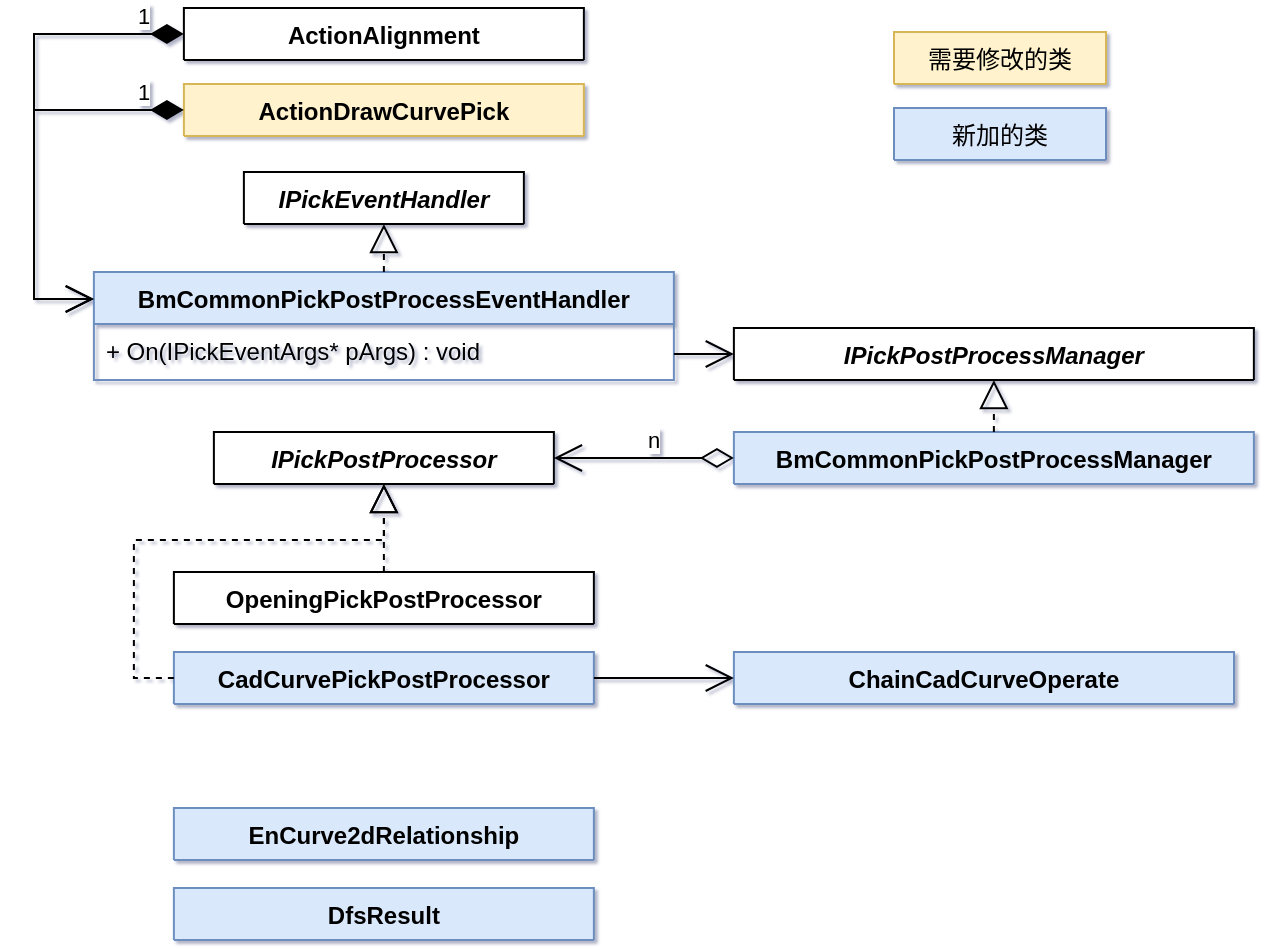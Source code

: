 <mxfile version="15.8.6" type="github" pages="4">
  <diagram id="PTwXgvChC8Ch85quqxlX" name="Scheme Final">
    <mxGraphModel dx="-342" dy="1358" grid="1" gridSize="10" guides="1" tooltips="1" connect="1" arrows="1" fold="1" page="1" pageScale="1" pageWidth="827" pageHeight="1169" background="none" math="0" shadow="1">
      <root>
        <mxCell id="Wxb5Ih9X1z9pYF5Ffwk9-0" />
        <mxCell id="Wxb5Ih9X1z9pYF5Ffwk9-1" parent="Wxb5Ih9X1z9pYF5Ffwk9-0" />
        <mxCell id="kNTKHGPlKL16wA6MH_51-0" value="IPickPostProcessor" style="swimlane;fontStyle=3;align=center;verticalAlign=top;childLayout=stackLayout;horizontal=1;startSize=26;horizontalStack=0;resizeParent=1;resizeLast=0;collapsible=1;marginBottom=0;shadow=0;strokeWidth=1;rounded=0;sketch=0;" parent="Wxb5Ih9X1z9pYF5Ffwk9-1" vertex="1" collapsed="1">
          <mxGeometry x="989.94" y="242" width="170" height="26" as="geometry">
            <mxRectangle x="330" y="360" width="160" height="70" as="alternateBounds" />
          </mxGeometry>
        </mxCell>
        <mxCell id="kNTKHGPlKL16wA6MH_51-1" value="Salary" style="text;align=left;verticalAlign=top;spacingLeft=4;spacingRight=4;overflow=hidden;rotatable=0;points=[[0,0.5],[1,0.5]];portConstraint=eastwest;rounded=0;" parent="kNTKHGPlKL16wA6MH_51-0" vertex="1">
          <mxGeometry y="26" width="170" height="26" as="geometry" />
        </mxCell>
        <mxCell id="kNTKHGPlKL16wA6MH_51-2" value="" style="line;html=1;strokeWidth=1;align=left;verticalAlign=middle;spacingTop=-1;spacingLeft=3;spacingRight=3;rotatable=0;labelPosition=right;points=[];portConstraint=eastwest;rounded=0;" parent="kNTKHGPlKL16wA6MH_51-0" vertex="1">
          <mxGeometry y="52" width="170" height="8" as="geometry" />
        </mxCell>
        <mxCell id="kNTKHGPlKL16wA6MH_51-3" value="IPickPostProcessManager" style="swimlane;fontStyle=3;align=center;verticalAlign=top;childLayout=stackLayout;horizontal=1;startSize=26;horizontalStack=0;resizeParent=1;resizeLast=0;collapsible=1;marginBottom=0;shadow=0;strokeWidth=1;rounded=0;sketch=0;" parent="Wxb5Ih9X1z9pYF5Ffwk9-1" vertex="1" collapsed="1">
          <mxGeometry x="1249.94" y="190" width="260" height="26" as="geometry">
            <mxRectangle x="570" y="310" width="160" height="216" as="alternateBounds" />
          </mxGeometry>
        </mxCell>
        <mxCell id="kNTKHGPlKL16wA6MH_51-4" value="Street" style="text;align=left;verticalAlign=top;spacingLeft=4;spacingRight=4;overflow=hidden;rotatable=0;points=[[0,0.5],[1,0.5]];portConstraint=eastwest;rounded=0;" parent="kNTKHGPlKL16wA6MH_51-3" vertex="1">
          <mxGeometry y="26" width="260" height="26" as="geometry" />
        </mxCell>
        <mxCell id="kNTKHGPlKL16wA6MH_51-5" value="Country" style="text;align=left;verticalAlign=top;spacingLeft=4;spacingRight=4;overflow=hidden;rotatable=0;points=[[0,0.5],[1,0.5]];portConstraint=eastwest;shadow=0;html=0;rounded=0;" parent="kNTKHGPlKL16wA6MH_51-3" vertex="1">
          <mxGeometry y="52" width="260" height="26" as="geometry" />
        </mxCell>
        <mxCell id="kNTKHGPlKL16wA6MH_51-6" value="" style="line;html=1;strokeWidth=1;align=left;verticalAlign=middle;spacingTop=-1;spacingLeft=3;spacingRight=3;rotatable=0;labelPosition=right;points=[];portConstraint=eastwest;rounded=0;" parent="kNTKHGPlKL16wA6MH_51-3" vertex="1">
          <mxGeometry y="78" width="260" height="8" as="geometry" />
        </mxCell>
        <mxCell id="kNTKHGPlKL16wA6MH_51-7" value="Validate" style="text;align=left;verticalAlign=top;spacingLeft=4;spacingRight=4;overflow=hidden;rotatable=0;points=[[0,0.5],[1,0.5]];portConstraint=eastwest;rounded=0;" parent="kNTKHGPlKL16wA6MH_51-3" vertex="1">
          <mxGeometry y="86" width="260" height="26" as="geometry" />
        </mxCell>
        <mxCell id="kNTKHGPlKL16wA6MH_51-8" value="Output As Label" style="text;align=left;verticalAlign=top;spacingLeft=4;spacingRight=4;overflow=hidden;rotatable=0;points=[[0,0.5],[1,0.5]];portConstraint=eastwest;rounded=0;" parent="kNTKHGPlKL16wA6MH_51-3" vertex="1">
          <mxGeometry y="112" width="260" height="26" as="geometry" />
        </mxCell>
        <mxCell id="kNTKHGPlKL16wA6MH_51-9" value="IPickEventHandler" style="swimlane;fontStyle=3;align=center;verticalAlign=top;childLayout=stackLayout;horizontal=1;startSize=26;horizontalStack=0;resizeParent=1;resizeParentMax=0;resizeLast=0;collapsible=1;marginBottom=0;rounded=0;shadow=0;sketch=0;" parent="Wxb5Ih9X1z9pYF5Ffwk9-1" vertex="1" collapsed="1">
          <mxGeometry x="1004.94" y="112" width="140" height="26" as="geometry">
            <mxRectangle x="180" y="450" width="160" height="86" as="alternateBounds" />
          </mxGeometry>
        </mxCell>
        <mxCell id="kNTKHGPlKL16wA6MH_51-10" value="+ field: type" style="text;strokeColor=none;fillColor=none;align=left;verticalAlign=top;spacingLeft=4;spacingRight=4;overflow=hidden;rotatable=0;points=[[0,0.5],[1,0.5]];portConstraint=eastwest;rounded=0;" parent="kNTKHGPlKL16wA6MH_51-9" vertex="1">
          <mxGeometry y="26" width="140" height="26" as="geometry" />
        </mxCell>
        <mxCell id="kNTKHGPlKL16wA6MH_51-11" value="" style="line;strokeWidth=1;fillColor=none;align=left;verticalAlign=middle;spacingTop=-1;spacingLeft=3;spacingRight=3;rotatable=0;labelPosition=right;points=[];portConstraint=eastwest;rounded=0;" parent="kNTKHGPlKL16wA6MH_51-9" vertex="1">
          <mxGeometry y="52" width="140" height="8" as="geometry" />
        </mxCell>
        <mxCell id="kNTKHGPlKL16wA6MH_51-12" value="+ method(type): type" style="text;strokeColor=none;fillColor=none;align=left;verticalAlign=top;spacingLeft=4;spacingRight=4;overflow=hidden;rotatable=0;points=[[0,0.5],[1,0.5]];portConstraint=eastwest;rounded=0;" parent="kNTKHGPlKL16wA6MH_51-9" vertex="1">
          <mxGeometry y="60" width="140" height="26" as="geometry" />
        </mxCell>
        <mxCell id="kNTKHGPlKL16wA6MH_51-13" value="BmCommonPickPostProcessEventHandler" style="swimlane;fontStyle=1;align=center;verticalAlign=top;childLayout=stackLayout;horizontal=1;startSize=26;horizontalStack=0;resizeParent=1;resizeLast=0;collapsible=1;marginBottom=0;shadow=0;strokeWidth=1;fillColor=#dae8fc;strokeColor=#6c8ebf;rounded=0;sketch=0;" parent="Wxb5Ih9X1z9pYF5Ffwk9-1" vertex="1">
          <mxGeometry x="929.94" y="162" width="290" height="54" as="geometry">
            <mxRectangle x="570" y="206" width="290" height="26" as="alternateBounds" />
          </mxGeometry>
        </mxCell>
        <mxCell id="kNTKHGPlKL16wA6MH_51-14" value="+ On(IPickEventArgs* pArgs) : void" style="text;align=left;verticalAlign=top;spacingLeft=4;spacingRight=4;overflow=hidden;rotatable=0;points=[[0,0.5],[1,0.5]];portConstraint=eastwest;rounded=0;shadow=0;sketch=0;" parent="kNTKHGPlKL16wA6MH_51-13" vertex="1">
          <mxGeometry y="26" width="290" height="26" as="geometry" />
        </mxCell>
        <mxCell id="kNTKHGPlKL16wA6MH_51-15" value="" style="endArrow=block;dashed=1;endFill=0;endSize=12;html=1;entryX=0.5;entryY=1;entryDx=0;entryDy=0;exitX=0.5;exitY=0;exitDx=0;exitDy=0;rounded=0;shadow=0;sketch=0;" parent="Wxb5Ih9X1z9pYF5Ffwk9-1" source="kNTKHGPlKL16wA6MH_51-13" target="kNTKHGPlKL16wA6MH_51-9" edge="1">
          <mxGeometry width="160" relative="1" as="geometry">
            <mxPoint x="850.94" y="122" as="sourcePoint" />
            <mxPoint x="1010.94" y="122" as="targetPoint" />
          </mxGeometry>
        </mxCell>
        <mxCell id="kNTKHGPlKL16wA6MH_51-16" value="OpeningPickPostProcessor" style="swimlane;fontStyle=1;align=center;verticalAlign=top;childLayout=stackLayout;horizontal=1;startSize=26;horizontalStack=0;resizeParent=1;resizeLast=0;collapsible=1;marginBottom=0;shadow=0;strokeWidth=1;rounded=0;sketch=0;" parent="Wxb5Ih9X1z9pYF5Ffwk9-1" vertex="1" collapsed="1">
          <mxGeometry x="969.94" y="312" width="210" height="26" as="geometry">
            <mxRectangle x="330" y="360" width="160" height="70" as="alternateBounds" />
          </mxGeometry>
        </mxCell>
        <mxCell id="kNTKHGPlKL16wA6MH_51-17" value="Salary" style="text;align=left;verticalAlign=top;spacingLeft=4;spacingRight=4;overflow=hidden;rotatable=0;points=[[0,0.5],[1,0.5]];portConstraint=eastwest;rounded=0;" parent="kNTKHGPlKL16wA6MH_51-16" vertex="1">
          <mxGeometry y="26" width="210" height="26" as="geometry" />
        </mxCell>
        <mxCell id="kNTKHGPlKL16wA6MH_51-18" value="" style="line;html=1;strokeWidth=1;align=left;verticalAlign=middle;spacingTop=-1;spacingLeft=3;spacingRight=3;rotatable=0;labelPosition=right;points=[];portConstraint=eastwest;rounded=0;" parent="kNTKHGPlKL16wA6MH_51-16" vertex="1">
          <mxGeometry y="52" width="210" height="8" as="geometry" />
        </mxCell>
        <mxCell id="kNTKHGPlKL16wA6MH_51-19" value="CadCurvePickPostProcessor" style="swimlane;fontStyle=1;align=center;verticalAlign=top;childLayout=stackLayout;horizontal=1;startSize=26;horizontalStack=0;resizeParent=1;resizeLast=0;collapsible=1;marginBottom=0;shadow=0;strokeWidth=1;fillColor=#dae8fc;strokeColor=#6c8ebf;rounded=0;sketch=0;" parent="Wxb5Ih9X1z9pYF5Ffwk9-1" vertex="1" collapsed="1">
          <mxGeometry x="969.94" y="352" width="210" height="26" as="geometry">
            <mxRectangle x="969.94" y="352" width="160" height="70" as="alternateBounds" />
          </mxGeometry>
        </mxCell>
        <mxCell id="kNTKHGPlKL16wA6MH_51-20" value="Salary" style="text;align=left;verticalAlign=top;spacingLeft=4;spacingRight=4;overflow=hidden;rotatable=0;points=[[0,0.5],[1,0.5]];portConstraint=eastwest;rounded=0;" parent="kNTKHGPlKL16wA6MH_51-19" vertex="1">
          <mxGeometry y="26" width="210" height="26" as="geometry" />
        </mxCell>
        <mxCell id="kNTKHGPlKL16wA6MH_51-21" value="" style="line;html=1;strokeWidth=1;align=left;verticalAlign=middle;spacingTop=-1;spacingLeft=3;spacingRight=3;rotatable=0;labelPosition=right;points=[];portConstraint=eastwest;rounded=0;" parent="kNTKHGPlKL16wA6MH_51-19" vertex="1">
          <mxGeometry y="52" width="210" height="8" as="geometry" />
        </mxCell>
        <mxCell id="kNTKHGPlKL16wA6MH_51-22" value="" style="endArrow=block;dashed=1;endFill=0;endSize=12;html=1;entryX=0.5;entryY=1;entryDx=0;entryDy=0;exitX=0.5;exitY=0;exitDx=0;exitDy=0;rounded=0;shadow=0;sketch=0;" parent="Wxb5Ih9X1z9pYF5Ffwk9-1" source="kNTKHGPlKL16wA6MH_51-16" target="kNTKHGPlKL16wA6MH_51-0" edge="1">
          <mxGeometry width="160" relative="1" as="geometry">
            <mxPoint x="809.94" y="302" as="sourcePoint" />
            <mxPoint x="969.94" y="302" as="targetPoint" />
          </mxGeometry>
        </mxCell>
        <mxCell id="kNTKHGPlKL16wA6MH_51-23" value="" style="endArrow=block;dashed=1;endFill=0;endSize=12;html=1;entryX=0.5;entryY=1;entryDx=0;entryDy=0;exitX=0;exitY=0.5;exitDx=0;exitDy=0;rounded=0;shadow=0;sketch=0;" parent="Wxb5Ih9X1z9pYF5Ffwk9-1" source="kNTKHGPlKL16wA6MH_51-19" target="kNTKHGPlKL16wA6MH_51-0" edge="1">
          <mxGeometry width="160" relative="1" as="geometry">
            <mxPoint x="739.94" y="312" as="sourcePoint" />
            <mxPoint x="1079.94" y="272" as="targetPoint" />
            <Array as="points">
              <mxPoint x="949.94" y="365" />
              <mxPoint x="949.94" y="296" />
              <mxPoint x="1074.94" y="296" />
            </Array>
          </mxGeometry>
        </mxCell>
        <mxCell id="kNTKHGPlKL16wA6MH_51-24" value="BmCommonPickPostProcessManager" style="swimlane;fontStyle=1;align=center;verticalAlign=top;childLayout=stackLayout;horizontal=1;startSize=26;horizontalStack=0;resizeParent=1;resizeLast=0;collapsible=1;marginBottom=0;shadow=0;strokeWidth=1;fillColor=#dae8fc;strokeColor=#6c8ebf;rounded=0;sketch=0;" parent="Wxb5Ih9X1z9pYF5Ffwk9-1" vertex="1" collapsed="1">
          <mxGeometry x="1249.94" y="242" width="260" height="26" as="geometry">
            <mxRectangle x="1249.94" y="242" width="160" height="216" as="alternateBounds" />
          </mxGeometry>
        </mxCell>
        <mxCell id="kNTKHGPlKL16wA6MH_51-25" value="Street" style="text;align=left;verticalAlign=top;spacingLeft=4;spacingRight=4;overflow=hidden;rotatable=0;points=[[0,0.5],[1,0.5]];portConstraint=eastwest;rounded=0;" parent="kNTKHGPlKL16wA6MH_51-24" vertex="1">
          <mxGeometry y="26" width="260" height="26" as="geometry" />
        </mxCell>
        <mxCell id="kNTKHGPlKL16wA6MH_51-26" value="Country" style="text;align=left;verticalAlign=top;spacingLeft=4;spacingRight=4;overflow=hidden;rotatable=0;points=[[0,0.5],[1,0.5]];portConstraint=eastwest;shadow=0;html=0;rounded=0;" parent="kNTKHGPlKL16wA6MH_51-24" vertex="1">
          <mxGeometry y="52" width="260" height="26" as="geometry" />
        </mxCell>
        <mxCell id="kNTKHGPlKL16wA6MH_51-27" value="" style="line;html=1;strokeWidth=1;align=left;verticalAlign=middle;spacingTop=-1;spacingLeft=3;spacingRight=3;rotatable=0;labelPosition=right;points=[];portConstraint=eastwest;rounded=0;" parent="kNTKHGPlKL16wA6MH_51-24" vertex="1">
          <mxGeometry y="78" width="260" height="8" as="geometry" />
        </mxCell>
        <mxCell id="kNTKHGPlKL16wA6MH_51-28" value="Validate" style="text;align=left;verticalAlign=top;spacingLeft=4;spacingRight=4;overflow=hidden;rotatable=0;points=[[0,0.5],[1,0.5]];portConstraint=eastwest;rounded=0;" parent="kNTKHGPlKL16wA6MH_51-24" vertex="1">
          <mxGeometry y="86" width="260" height="26" as="geometry" />
        </mxCell>
        <mxCell id="kNTKHGPlKL16wA6MH_51-29" value="Output As Label" style="text;align=left;verticalAlign=top;spacingLeft=4;spacingRight=4;overflow=hidden;rotatable=0;points=[[0,0.5],[1,0.5]];portConstraint=eastwest;rounded=0;" parent="kNTKHGPlKL16wA6MH_51-24" vertex="1">
          <mxGeometry y="112" width="260" height="26" as="geometry" />
        </mxCell>
        <mxCell id="kNTKHGPlKL16wA6MH_51-30" value="" style="endArrow=block;dashed=1;endFill=0;endSize=12;html=1;entryX=0.5;entryY=1;entryDx=0;entryDy=0;exitX=0.5;exitY=0;exitDx=0;exitDy=0;rounded=0;shadow=0;sketch=0;" parent="Wxb5Ih9X1z9pYF5Ffwk9-1" source="kNTKHGPlKL16wA6MH_51-24" target="kNTKHGPlKL16wA6MH_51-3" edge="1">
          <mxGeometry width="160" relative="1" as="geometry">
            <mxPoint x="1329.94" y="332" as="sourcePoint" />
            <mxPoint x="1489.94" y="332" as="targetPoint" />
          </mxGeometry>
        </mxCell>
        <mxCell id="kNTKHGPlKL16wA6MH_51-31" value="" style="endArrow=open;endFill=1;endSize=12;html=1;entryX=0;entryY=0.5;entryDx=0;entryDy=0;rounded=0;shadow=0;sketch=0;" parent="Wxb5Ih9X1z9pYF5Ffwk9-1" target="kNTKHGPlKL16wA6MH_51-3" edge="1">
          <mxGeometry width="160" relative="1" as="geometry">
            <mxPoint x="1219.94" y="203" as="sourcePoint" />
            <mxPoint x="1109.94" y="236" as="targetPoint" />
          </mxGeometry>
        </mxCell>
        <mxCell id="kNTKHGPlKL16wA6MH_51-32" value="n" style="endArrow=open;html=1;endSize=12;startArrow=diamondThin;startSize=14;startFill=0;edgeStyle=orthogonalEdgeStyle;align=left;verticalAlign=bottom;entryX=1;entryY=0.5;entryDx=0;entryDy=0;exitX=0;exitY=0.5;exitDx=0;exitDy=0;rounded=0;shadow=0;sketch=0;" parent="Wxb5Ih9X1z9pYF5Ffwk9-1" source="kNTKHGPlKL16wA6MH_51-24" target="kNTKHGPlKL16wA6MH_51-0" edge="1">
          <mxGeometry relative="1" as="geometry">
            <mxPoint x="1239.94" y="306" as="sourcePoint" />
            <mxPoint x="1439.94" y="316" as="targetPoint" />
            <mxPoint as="offset" />
          </mxGeometry>
        </mxCell>
        <mxCell id="kNTKHGPlKL16wA6MH_51-33" value="1" style="endArrow=open;html=1;endSize=12;startArrow=diamondThin;startSize=14;startFill=1;edgeStyle=orthogonalEdgeStyle;align=left;verticalAlign=bottom;entryX=0;entryY=0.25;entryDx=0;entryDy=0;exitX=0;exitY=0.5;exitDx=0;exitDy=0;rounded=0;shadow=0;sketch=0;" parent="Wxb5Ih9X1z9pYF5Ffwk9-1" source="kNTKHGPlKL16wA6MH_51-38" target="kNTKHGPlKL16wA6MH_51-13" edge="1">
          <mxGeometry x="-0.79" relative="1" as="geometry">
            <mxPoint x="900" y="39" as="sourcePoint" />
            <mxPoint x="869.94" y="162" as="targetPoint" />
            <Array as="points">
              <mxPoint x="900" y="43" />
              <mxPoint x="900" y="175" />
            </Array>
            <mxPoint as="offset" />
          </mxGeometry>
        </mxCell>
        <mxCell id="kNTKHGPlKL16wA6MH_51-34" value="ActionDrawCurvePick" style="swimlane;fontStyle=1;align=center;verticalAlign=top;childLayout=stackLayout;horizontal=1;startSize=26;horizontalStack=0;resizeParent=1;resizeLast=0;collapsible=1;marginBottom=0;shadow=0;strokeWidth=1;fillColor=#fff2cc;strokeColor=#d6b656;rounded=0;sketch=0;" parent="Wxb5Ih9X1z9pYF5Ffwk9-1" vertex="1" collapsed="1">
          <mxGeometry x="974.94" y="68" width="200" height="26" as="geometry">
            <mxRectangle x="560" y="120" width="160" height="90" as="alternateBounds" />
          </mxGeometry>
        </mxCell>
        <mxCell id="kNTKHGPlKL16wA6MH_51-35" value="Name" style="text;align=left;verticalAlign=top;spacingLeft=4;spacingRight=4;overflow=hidden;rotatable=0;points=[[0,0.5],[1,0.5]];portConstraint=eastwest;rounded=0;" parent="kNTKHGPlKL16wA6MH_51-34" vertex="1">
          <mxGeometry y="26" width="200" height="26" as="geometry" />
        </mxCell>
        <mxCell id="kNTKHGPlKL16wA6MH_51-36" value="" style="line;html=1;strokeWidth=1;align=left;verticalAlign=middle;spacingTop=-1;spacingLeft=3;spacingRight=3;rotatable=0;labelPosition=right;points=[];portConstraint=eastwest;rounded=0;" parent="kNTKHGPlKL16wA6MH_51-34" vertex="1">
          <mxGeometry y="52" width="200" height="8" as="geometry" />
        </mxCell>
        <mxCell id="kNTKHGPlKL16wA6MH_51-37" value="Purchase Parking Pass" style="text;align=left;verticalAlign=top;spacingLeft=4;spacingRight=4;overflow=hidden;rotatable=0;points=[[0,0.5],[1,0.5]];portConstraint=eastwest;rounded=0;" parent="kNTKHGPlKL16wA6MH_51-34" vertex="1">
          <mxGeometry y="60" width="200" height="26" as="geometry" />
        </mxCell>
        <mxCell id="kNTKHGPlKL16wA6MH_51-38" value="ActionAlignment" style="swimlane;fontStyle=1;align=center;verticalAlign=top;childLayout=stackLayout;horizontal=1;startSize=26;horizontalStack=0;resizeParent=1;resizeLast=0;collapsible=1;marginBottom=0;shadow=0;strokeWidth=1;rounded=0;sketch=0;" parent="Wxb5Ih9X1z9pYF5Ffwk9-1" vertex="1" collapsed="1">
          <mxGeometry x="974.94" y="30" width="200" height="26" as="geometry">
            <mxRectangle x="560" y="120" width="160" height="90" as="alternateBounds" />
          </mxGeometry>
        </mxCell>
        <mxCell id="kNTKHGPlKL16wA6MH_51-39" value="Name" style="text;align=left;verticalAlign=top;spacingLeft=4;spacingRight=4;overflow=hidden;rotatable=0;points=[[0,0.5],[1,0.5]];portConstraint=eastwest;rounded=0;" parent="kNTKHGPlKL16wA6MH_51-38" vertex="1">
          <mxGeometry y="26" width="200" height="26" as="geometry" />
        </mxCell>
        <mxCell id="kNTKHGPlKL16wA6MH_51-40" value="" style="line;html=1;strokeWidth=1;align=left;verticalAlign=middle;spacingTop=-1;spacingLeft=3;spacingRight=3;rotatable=0;labelPosition=right;points=[];portConstraint=eastwest;rounded=0;" parent="kNTKHGPlKL16wA6MH_51-38" vertex="1">
          <mxGeometry y="52" width="200" height="8" as="geometry" />
        </mxCell>
        <mxCell id="kNTKHGPlKL16wA6MH_51-41" value="Purchase Parking Pass" style="text;align=left;verticalAlign=top;spacingLeft=4;spacingRight=4;overflow=hidden;rotatable=0;points=[[0,0.5],[1,0.5]];portConstraint=eastwest;rounded=0;" parent="kNTKHGPlKL16wA6MH_51-38" vertex="1">
          <mxGeometry y="60" width="200" height="26" as="geometry" />
        </mxCell>
        <mxCell id="kNTKHGPlKL16wA6MH_51-42" value="1" style="endArrow=open;html=1;endSize=12;startArrow=diamondThin;startSize=14;startFill=1;edgeStyle=orthogonalEdgeStyle;align=left;verticalAlign=bottom;entryX=0;entryY=0.25;entryDx=0;entryDy=0;exitX=0;exitY=0.5;exitDx=0;exitDy=0;rounded=0;shadow=0;sketch=0;" parent="Wxb5Ih9X1z9pYF5Ffwk9-1" source="kNTKHGPlKL16wA6MH_51-34" target="kNTKHGPlKL16wA6MH_51-13" edge="1">
          <mxGeometry x="-0.75" relative="1" as="geometry">
            <mxPoint x="900" y="39" as="sourcePoint" />
            <mxPoint x="930" y="179" as="targetPoint" />
            <Array as="points">
              <mxPoint x="900" y="81" />
              <mxPoint x="900" y="175" />
            </Array>
            <mxPoint as="offset" />
          </mxGeometry>
        </mxCell>
        <mxCell id="kNTKHGPlKL16wA6MH_51-43" value="ChainCadCurveOperate" style="swimlane;fontStyle=1;align=center;verticalAlign=top;childLayout=stackLayout;horizontal=1;startSize=26;horizontalStack=0;resizeParent=1;resizeLast=0;collapsible=1;marginBottom=0;shadow=0;strokeWidth=1;fillColor=#dae8fc;strokeColor=#6c8ebf;rounded=0;sketch=0;" parent="Wxb5Ih9X1z9pYF5Ffwk9-1" vertex="1" collapsed="1">
          <mxGeometry x="1249.94" y="352" width="250.06" height="26" as="geometry">
            <mxRectangle x="1249.94" y="352" width="260.06" height="210" as="alternateBounds" />
          </mxGeometry>
        </mxCell>
        <mxCell id="i8AwMZJxcLAJFtqc-F1E-4" value="+ field: type" style="text;strokeColor=none;fillColor=none;align=left;verticalAlign=top;spacingLeft=4;spacingRight=4;overflow=hidden;rotatable=0;points=[[0,0.5],[1,0.5]];portConstraint=eastwest;rounded=0;" parent="kNTKHGPlKL16wA6MH_51-43" vertex="1">
          <mxGeometry y="26" width="250.06" height="26" as="geometry" />
        </mxCell>
        <mxCell id="kNTKHGPlKL16wA6MH_51-45" value="" style="line;html=1;strokeWidth=1;align=left;verticalAlign=middle;spacingTop=-1;spacingLeft=3;spacingRight=3;rotatable=0;labelPosition=right;points=[];portConstraint=eastwest;rounded=0;" parent="kNTKHGPlKL16wA6MH_51-43" vertex="1">
          <mxGeometry y="52" width="250.06" height="8" as="geometry" />
        </mxCell>
        <mxCell id="i8AwMZJxcLAJFtqc-F1E-3" value="+ ChainCadCurveOperate(): void" style="text;strokeColor=none;fillColor=none;align=left;verticalAlign=top;spacingLeft=4;spacingRight=4;overflow=hidden;rotatable=0;points=[[0,0.5],[1,0.5]];portConstraint=eastwest;rounded=0;" parent="kNTKHGPlKL16wA6MH_51-43" vertex="1">
          <mxGeometry y="60" width="250.06" height="26" as="geometry" />
        </mxCell>
        <mxCell id="i8AwMZJxcLAJFtqc-F1E-9" value="+ Excute(): void" style="text;strokeColor=none;fillColor=none;align=left;verticalAlign=top;spacingLeft=4;spacingRight=4;overflow=hidden;rotatable=0;points=[[0,0.5],[1,0.5]];portConstraint=eastwest;rounded=0;" parent="kNTKHGPlKL16wA6MH_51-43" vertex="1">
          <mxGeometry y="86" width="250.06" height="26" as="geometry" />
        </mxCell>
        <mxCell id="i8AwMZJxcLAJFtqc-F1E-10" value="+ Excute(): void" style="text;strokeColor=none;fillColor=none;align=left;verticalAlign=top;spacingLeft=4;spacingRight=4;overflow=hidden;rotatable=0;points=[[0,0.5],[1,0.5]];portConstraint=eastwest;rounded=0;" parent="kNTKHGPlKL16wA6MH_51-43" vertex="1">
          <mxGeometry y="112" width="250.06" height="26" as="geometry" />
        </mxCell>
        <mxCell id="kNTKHGPlKL16wA6MH_51-46" value="" style="endArrow=open;endFill=1;endSize=12;html=1;exitX=1;exitY=0.5;exitDx=0;exitDy=0;entryX=0;entryY=0.5;entryDx=0;entryDy=0;rounded=0;shadow=0;sketch=0;" parent="Wxb5Ih9X1z9pYF5Ffwk9-1" source="kNTKHGPlKL16wA6MH_51-19" target="kNTKHGPlKL16wA6MH_51-43" edge="1">
          <mxGeometry width="160" relative="1" as="geometry">
            <mxPoint x="1040" y="399" as="sourcePoint" />
            <mxPoint x="1200" y="379" as="targetPoint" />
          </mxGeometry>
        </mxCell>
        <mxCell id="jtj8j1ZU2egn2PIGW_j1-0" value="EnCurve2dRelationship" style="swimlane;fontStyle=1;align=center;verticalAlign=top;childLayout=stackLayout;horizontal=1;startSize=26;horizontalStack=0;resizeParent=1;resizeLast=0;collapsible=1;marginBottom=0;shadow=0;strokeWidth=1;fillColor=#dae8fc;strokeColor=#6c8ebf;rounded=0;sketch=0;" vertex="1" collapsed="1" parent="Wxb5Ih9X1z9pYF5Ffwk9-1">
          <mxGeometry x="969.94" y="430" width="210" height="26" as="geometry">
            <mxRectangle x="969.94" y="352" width="160" height="70" as="alternateBounds" />
          </mxGeometry>
        </mxCell>
        <mxCell id="jtj8j1ZU2egn2PIGW_j1-1" value="Salary" style="text;align=left;verticalAlign=top;spacingLeft=4;spacingRight=4;overflow=hidden;rotatable=0;points=[[0,0.5],[1,0.5]];portConstraint=eastwest;rounded=0;" vertex="1" parent="jtj8j1ZU2egn2PIGW_j1-0">
          <mxGeometry y="26" width="210" height="26" as="geometry" />
        </mxCell>
        <mxCell id="jtj8j1ZU2egn2PIGW_j1-2" value="" style="line;html=1;strokeWidth=1;align=left;verticalAlign=middle;spacingTop=-1;spacingLeft=3;spacingRight=3;rotatable=0;labelPosition=right;points=[];portConstraint=eastwest;rounded=0;" vertex="1" parent="jtj8j1ZU2egn2PIGW_j1-0">
          <mxGeometry y="52" width="210" height="8" as="geometry" />
        </mxCell>
        <mxCell id="jtj8j1ZU2egn2PIGW_j1-3" value="DfsResult" style="swimlane;fontStyle=1;align=center;verticalAlign=top;childLayout=stackLayout;horizontal=1;startSize=26;horizontalStack=0;resizeParent=1;resizeLast=0;collapsible=1;marginBottom=0;shadow=0;strokeWidth=1;fillColor=#dae8fc;strokeColor=#6c8ebf;rounded=0;sketch=0;" vertex="1" collapsed="1" parent="Wxb5Ih9X1z9pYF5Ffwk9-1">
          <mxGeometry x="969.94" y="470" width="210" height="26" as="geometry">
            <mxRectangle x="969.94" y="470" width="270.06" height="176" as="alternateBounds" />
          </mxGeometry>
        </mxCell>
        <mxCell id="jtj8j1ZU2egn2PIGW_j1-4" value="+ bIsLoop: bool" style="text;align=left;verticalAlign=top;spacingLeft=4;spacingRight=4;overflow=hidden;rotatable=0;points=[[0,0.5],[1,0.5]];portConstraint=eastwest;rounded=0;" vertex="1" parent="jtj8j1ZU2egn2PIGW_j1-3">
          <mxGeometry y="26" width="210" height="26" as="geometry" />
        </mxCell>
        <mxCell id="jtj8j1ZU2egn2PIGW_j1-7" value="+ dLength: double" style="text;align=left;verticalAlign=top;spacingLeft=4;spacingRight=4;overflow=hidden;rotatable=0;points=[[0,0.5],[1,0.5]];portConstraint=eastwest;rounded=0;" vertex="1" parent="jtj8j1ZU2egn2PIGW_j1-3">
          <mxGeometry y="52" width="210" height="26" as="geometry" />
        </mxCell>
        <mxCell id="jtj8j1ZU2egn2PIGW_j1-9" value="&amp;nbsp;+ dArea: double" style="text;whiteSpace=wrap;html=1;rounded=0;" vertex="1" parent="jtj8j1ZU2egn2PIGW_j1-3">
          <mxGeometry y="78" width="210" height="30" as="geometry" />
        </mxCell>
        <mxCell id="jtj8j1ZU2egn2PIGW_j1-10" value="&lt;div&gt;&amp;nbsp;+ vCurvePath: std::vector&amp;lt;const ICurve2d*&amp;gt;&lt;/div&gt;" style="text;whiteSpace=wrap;html=1;rounded=0;" vertex="1" parent="jtj8j1ZU2egn2PIGW_j1-3">
          <mxGeometry y="108" width="210" height="30" as="geometry" />
        </mxCell>
        <mxCell id="jtj8j1ZU2egn2PIGW_j1-8" value="&lt;div&gt;&amp;nbsp;+ pPolygon: IPolygon *&lt;br&gt;&lt;/div&gt;" style="text;whiteSpace=wrap;html=1;rounded=0;" vertex="1" parent="jtj8j1ZU2egn2PIGW_j1-3">
          <mxGeometry y="138" width="210" height="30" as="geometry" />
        </mxCell>
        <mxCell id="jtj8j1ZU2egn2PIGW_j1-5" value="" style="line;html=1;strokeWidth=1;align=left;verticalAlign=middle;spacingTop=-1;spacingLeft=3;spacingRight=3;rotatable=0;labelPosition=right;points=[];portConstraint=eastwest;rounded=0;" vertex="1" parent="jtj8j1ZU2egn2PIGW_j1-3">
          <mxGeometry y="168" width="210" height="8" as="geometry" />
        </mxCell>
        <mxCell id="rM090HQiWw-F1MjJMAG--0" value="需要修改的类" style="swimlane;fontStyle=0;align=center;verticalAlign=top;childLayout=stackLayout;horizontal=1;startSize=26;horizontalStack=0;resizeParent=1;resizeLast=0;collapsible=1;marginBottom=0;shadow=0;strokeWidth=1;fillColor=#fff2cc;strokeColor=#d6b656;rounded=0;sketch=0;" vertex="1" collapsed="1" parent="Wxb5Ih9X1z9pYF5Ffwk9-1">
          <mxGeometry x="1330" y="42" width="106" height="26" as="geometry">
            <mxRectangle x="560" y="120" width="160" height="90" as="alternateBounds" />
          </mxGeometry>
        </mxCell>
        <mxCell id="rM090HQiWw-F1MjJMAG--1" value="Name" style="text;align=left;verticalAlign=top;spacingLeft=4;spacingRight=4;overflow=hidden;rotatable=0;points=[[0,0.5],[1,0.5]];portConstraint=eastwest;rounded=0;" vertex="1" parent="rM090HQiWw-F1MjJMAG--0">
          <mxGeometry y="26" width="106" height="26" as="geometry" />
        </mxCell>
        <mxCell id="rM090HQiWw-F1MjJMAG--2" value="" style="line;html=1;strokeWidth=1;align=left;verticalAlign=middle;spacingTop=-1;spacingLeft=3;spacingRight=3;rotatable=0;labelPosition=right;points=[];portConstraint=eastwest;rounded=0;" vertex="1" parent="rM090HQiWw-F1MjJMAG--0">
          <mxGeometry y="52" width="106" height="8" as="geometry" />
        </mxCell>
        <mxCell id="rM090HQiWw-F1MjJMAG--3" value="Purchase Parking Pass" style="text;align=left;verticalAlign=top;spacingLeft=4;spacingRight=4;overflow=hidden;rotatable=0;points=[[0,0.5],[1,0.5]];portConstraint=eastwest;rounded=0;" vertex="1" parent="rM090HQiWw-F1MjJMAG--0">
          <mxGeometry y="60" width="106" height="26" as="geometry" />
        </mxCell>
        <mxCell id="rM090HQiWw-F1MjJMAG--4" value="新加的类" style="swimlane;fontStyle=0;align=center;verticalAlign=top;childLayout=stackLayout;horizontal=1;startSize=26;horizontalStack=0;resizeParent=1;resizeLast=0;collapsible=1;marginBottom=0;shadow=0;strokeWidth=1;fillColor=#dae8fc;strokeColor=#6c8ebf;rounded=0;sketch=0;" vertex="1" collapsed="1" parent="Wxb5Ih9X1z9pYF5Ffwk9-1">
          <mxGeometry x="1330" y="80" width="106" height="26" as="geometry">
            <mxRectangle x="1330" y="80" width="160" height="216" as="alternateBounds" />
          </mxGeometry>
        </mxCell>
      </root>
    </mxGraphModel>
  </diagram>
  <diagram id="C5RBs43oDa-KdzZeNtuy" name="Scheme 1">
    <mxGraphModel dx="582" dy="1630" grid="1" gridSize="10" guides="1" tooltips="1" connect="1" arrows="1" fold="1" page="1" pageScale="1" pageWidth="827" pageHeight="1169" background="none" math="0" shadow="1">
      <root>
        <mxCell id="WIyWlLk6GJQsqaUBKTNV-0" />
        <mxCell id="WIyWlLk6GJQsqaUBKTNV-1" parent="WIyWlLk6GJQsqaUBKTNV-0" />
        <mxCell id="zkfFHV4jXpPFQw0GAbJ--0" value="IPickNodeReferenceAction" style="swimlane;fontStyle=3;align=center;verticalAlign=top;childLayout=stackLayout;horizontal=1;startSize=26;horizontalStack=0;resizeParent=1;resizeLast=0;collapsible=1;marginBottom=0;rounded=0;shadow=0;strokeWidth=1;" parent="WIyWlLk6GJQsqaUBKTNV-1" vertex="1" collapsed="1">
          <mxGeometry x="180" y="120" width="200" height="26" as="geometry">
            <mxRectangle x="220" y="120" width="160" height="138" as="alternateBounds" />
          </mxGeometry>
        </mxCell>
        <mxCell id="zkfFHV4jXpPFQw0GAbJ--1" value="Name" style="text;align=left;verticalAlign=top;spacingLeft=4;spacingRight=4;overflow=hidden;rotatable=0;points=[[0,0.5],[1,0.5]];portConstraint=eastwest;" parent="zkfFHV4jXpPFQw0GAbJ--0" vertex="1">
          <mxGeometry y="26" width="200" height="26" as="geometry" />
        </mxCell>
        <mxCell id="zkfFHV4jXpPFQw0GAbJ--4" value="" style="line;html=1;strokeWidth=1;align=left;verticalAlign=middle;spacingTop=-1;spacingLeft=3;spacingRight=3;rotatable=0;labelPosition=right;points=[];portConstraint=eastwest;" parent="zkfFHV4jXpPFQw0GAbJ--0" vertex="1">
          <mxGeometry y="52" width="200" height="8" as="geometry" />
        </mxCell>
        <mxCell id="zkfFHV4jXpPFQw0GAbJ--5" value="Purchase Parking Pass" style="text;align=left;verticalAlign=top;spacingLeft=4;spacingRight=4;overflow=hidden;rotatable=0;points=[[0,0.5],[1,0.5]];portConstraint=eastwest;" parent="zkfFHV4jXpPFQw0GAbJ--0" vertex="1">
          <mxGeometry y="60" width="200" height="26" as="geometry" />
        </mxCell>
        <mxCell id="zkfFHV4jXpPFQw0GAbJ--6" value="BmCommonPickNodeReferenceAction" style="swimlane;fontStyle=1;align=center;verticalAlign=top;childLayout=stackLayout;horizontal=1;startSize=26;horizontalStack=0;resizeParent=1;resizeLast=0;collapsible=1;marginBottom=0;rounded=0;shadow=0;strokeWidth=1;" parent="WIyWlLk6GJQsqaUBKTNV-1" vertex="1">
          <mxGeometry x="80" y="180" width="400" height="138" as="geometry">
            <mxRectangle x="200" y="220" width="200" height="26" as="alternateBounds" />
          </mxGeometry>
        </mxCell>
        <mxCell id="zkfFHV4jXpPFQw0GAbJ--7" value="- m_opPickPostEventHandler : CommonEditPickPostProcessEventHandler" style="text;align=left;verticalAlign=top;spacingLeft=4;spacingRight=4;overflow=hidden;rotatable=0;points=[[0,0.5],[1,0.5]];portConstraint=eastwest;" parent="zkfFHV4jXpPFQw0GAbJ--6" vertex="1">
          <mxGeometry y="26" width="400" height="26" as="geometry" />
        </mxCell>
        <mxCell id="J0oaYAPU_-L1v4bQVUA5-4" value="- m_vPickedGNodeRef : GraphicsNodeReferenceOwnerPtrVector" style="text;align=left;verticalAlign=top;spacingLeft=4;spacingRight=4;overflow=hidden;rotatable=0;points=[[0,0.5],[1,0.5]];portConstraint=eastwest;" parent="zkfFHV4jXpPFQw0GAbJ--6" vertex="1">
          <mxGeometry y="52" width="400" height="26" as="geometry" />
        </mxCell>
        <mxCell id="zkfFHV4jXpPFQw0GAbJ--9" value="" style="line;html=1;strokeWidth=1;align=left;verticalAlign=middle;spacingTop=-1;spacingLeft=3;spacingRight=3;rotatable=0;labelPosition=right;points=[];portConstraint=eastwest;" parent="zkfFHV4jXpPFQw0GAbJ--6" vertex="1">
          <mxGeometry y="78" width="400" height="8" as="geometry" />
        </mxCell>
        <mxCell id="zkfFHV4jXpPFQw0GAbJ--10" value="+ Create() : bool" style="text;align=left;verticalAlign=top;spacingLeft=4;spacingRight=4;overflow=hidden;rotatable=0;points=[[0,0.5],[1,0.5]];portConstraint=eastwest;fontStyle=4" parent="zkfFHV4jXpPFQw0GAbJ--6" vertex="1">
          <mxGeometry y="86" width="400" height="26" as="geometry" />
        </mxCell>
        <mxCell id="Ch3S9O3G6ZBDTfe2Ftq7-0" value="+ RigisterProcessor() : " style="text;align=left;verticalAlign=top;spacingLeft=4;spacingRight=4;overflow=hidden;rotatable=0;points=[[0,0.5],[1,0.5]];portConstraint=eastwest;fontStyle=4" parent="zkfFHV4jXpPFQw0GAbJ--6" vertex="1">
          <mxGeometry y="112" width="400" height="26" as="geometry" />
        </mxCell>
        <mxCell id="zkfFHV4jXpPFQw0GAbJ--13" value="IPickPostProcessor" style="swimlane;fontStyle=3;align=center;verticalAlign=top;childLayout=stackLayout;horizontal=1;startSize=26;horizontalStack=0;resizeParent=1;resizeLast=0;collapsible=1;marginBottom=0;rounded=0;shadow=0;strokeWidth=1;" parent="WIyWlLk6GJQsqaUBKTNV-1" vertex="1" collapsed="1">
          <mxGeometry x="140" y="460" width="170" height="26" as="geometry">
            <mxRectangle x="330" y="360" width="160" height="70" as="alternateBounds" />
          </mxGeometry>
        </mxCell>
        <mxCell id="zkfFHV4jXpPFQw0GAbJ--14" value="Salary" style="text;align=left;verticalAlign=top;spacingLeft=4;spacingRight=4;overflow=hidden;rotatable=0;points=[[0,0.5],[1,0.5]];portConstraint=eastwest;" parent="zkfFHV4jXpPFQw0GAbJ--13" vertex="1">
          <mxGeometry y="26" width="170" height="26" as="geometry" />
        </mxCell>
        <mxCell id="zkfFHV4jXpPFQw0GAbJ--15" value="" style="line;html=1;strokeWidth=1;align=left;verticalAlign=middle;spacingTop=-1;spacingLeft=3;spacingRight=3;rotatable=0;labelPosition=right;points=[];portConstraint=eastwest;" parent="zkfFHV4jXpPFQw0GAbJ--13" vertex="1">
          <mxGeometry y="52" width="170" height="8" as="geometry" />
        </mxCell>
        <mxCell id="zkfFHV4jXpPFQw0GAbJ--17" value="IPickPostProcessManager" style="swimlane;fontStyle=3;align=center;verticalAlign=top;childLayout=stackLayout;horizontal=1;startSize=26;horizontalStack=0;resizeParent=1;resizeLast=0;collapsible=1;marginBottom=0;rounded=0;shadow=0;strokeWidth=1;" parent="WIyWlLk6GJQsqaUBKTNV-1" vertex="1" collapsed="1">
          <mxGeometry x="400" y="408" width="260" height="26" as="geometry">
            <mxRectangle x="570" y="310" width="160" height="216" as="alternateBounds" />
          </mxGeometry>
        </mxCell>
        <mxCell id="zkfFHV4jXpPFQw0GAbJ--18" value="Street" style="text;align=left;verticalAlign=top;spacingLeft=4;spacingRight=4;overflow=hidden;rotatable=0;points=[[0,0.5],[1,0.5]];portConstraint=eastwest;" parent="zkfFHV4jXpPFQw0GAbJ--17" vertex="1">
          <mxGeometry y="26" width="260" height="26" as="geometry" />
        </mxCell>
        <mxCell id="zkfFHV4jXpPFQw0GAbJ--22" value="Country" style="text;align=left;verticalAlign=top;spacingLeft=4;spacingRight=4;overflow=hidden;rotatable=0;points=[[0,0.5],[1,0.5]];portConstraint=eastwest;rounded=0;shadow=0;html=0;" parent="zkfFHV4jXpPFQw0GAbJ--17" vertex="1">
          <mxGeometry y="52" width="260" height="26" as="geometry" />
        </mxCell>
        <mxCell id="zkfFHV4jXpPFQw0GAbJ--23" value="" style="line;html=1;strokeWidth=1;align=left;verticalAlign=middle;spacingTop=-1;spacingLeft=3;spacingRight=3;rotatable=0;labelPosition=right;points=[];portConstraint=eastwest;" parent="zkfFHV4jXpPFQw0GAbJ--17" vertex="1">
          <mxGeometry y="78" width="260" height="8" as="geometry" />
        </mxCell>
        <mxCell id="zkfFHV4jXpPFQw0GAbJ--24" value="Validate" style="text;align=left;verticalAlign=top;spacingLeft=4;spacingRight=4;overflow=hidden;rotatable=0;points=[[0,0.5],[1,0.5]];portConstraint=eastwest;" parent="zkfFHV4jXpPFQw0GAbJ--17" vertex="1">
          <mxGeometry y="86" width="260" height="26" as="geometry" />
        </mxCell>
        <mxCell id="zkfFHV4jXpPFQw0GAbJ--25" value="Output As Label" style="text;align=left;verticalAlign=top;spacingLeft=4;spacingRight=4;overflow=hidden;rotatable=0;points=[[0,0.5],[1,0.5]];portConstraint=eastwest;" parent="zkfFHV4jXpPFQw0GAbJ--17" vertex="1">
          <mxGeometry y="112" width="260" height="26" as="geometry" />
        </mxCell>
        <mxCell id="OOC9lpMJYUZbqOaw8XCj-0" value="" style="endArrow=block;dashed=1;endFill=0;endSize=12;html=1;rounded=0;entryX=0.5;entryY=1;entryDx=0;entryDy=0;exitX=0.5;exitY=0;exitDx=0;exitDy=0;" parent="WIyWlLk6GJQsqaUBKTNV-1" source="zkfFHV4jXpPFQw0GAbJ--6" target="zkfFHV4jXpPFQw0GAbJ--0" edge="1">
          <mxGeometry width="160" relative="1" as="geometry">
            <mxPoint x="70" y="180" as="sourcePoint" />
            <mxPoint x="230" y="180" as="targetPoint" />
          </mxGeometry>
        </mxCell>
        <mxCell id="OOC9lpMJYUZbqOaw8XCj-1" value="IPickEventHandler" style="swimlane;fontStyle=3;align=center;verticalAlign=top;childLayout=stackLayout;horizontal=1;startSize=26;horizontalStack=0;resizeParent=1;resizeParentMax=0;resizeLast=0;collapsible=1;marginBottom=0;" parent="WIyWlLk6GJQsqaUBKTNV-1" vertex="1" collapsed="1">
          <mxGeometry x="155" y="330" width="140" height="26" as="geometry">
            <mxRectangle x="180" y="450" width="160" height="86" as="alternateBounds" />
          </mxGeometry>
        </mxCell>
        <mxCell id="OOC9lpMJYUZbqOaw8XCj-2" value="+ field: type" style="text;strokeColor=none;fillColor=none;align=left;verticalAlign=top;spacingLeft=4;spacingRight=4;overflow=hidden;rotatable=0;points=[[0,0.5],[1,0.5]];portConstraint=eastwest;" parent="OOC9lpMJYUZbqOaw8XCj-1" vertex="1">
          <mxGeometry y="26" width="140" height="26" as="geometry" />
        </mxCell>
        <mxCell id="OOC9lpMJYUZbqOaw8XCj-3" value="" style="line;strokeWidth=1;fillColor=none;align=left;verticalAlign=middle;spacingTop=-1;spacingLeft=3;spacingRight=3;rotatable=0;labelPosition=right;points=[];portConstraint=eastwest;" parent="OOC9lpMJYUZbqOaw8XCj-1" vertex="1">
          <mxGeometry y="52" width="140" height="8" as="geometry" />
        </mxCell>
        <mxCell id="OOC9lpMJYUZbqOaw8XCj-4" value="+ method(type): type" style="text;strokeColor=none;fillColor=none;align=left;verticalAlign=top;spacingLeft=4;spacingRight=4;overflow=hidden;rotatable=0;points=[[0,0.5],[1,0.5]];portConstraint=eastwest;" parent="OOC9lpMJYUZbqOaw8XCj-1" vertex="1">
          <mxGeometry y="60" width="140" height="26" as="geometry" />
        </mxCell>
        <mxCell id="OOC9lpMJYUZbqOaw8XCj-5" value="BmCommonPickPostProcessEventHandler" style="swimlane;fontStyle=1;align=center;verticalAlign=top;childLayout=stackLayout;horizontal=1;startSize=26;horizontalStack=0;resizeParent=1;resizeLast=0;collapsible=1;marginBottom=0;rounded=0;shadow=0;strokeWidth=1;" parent="WIyWlLk6GJQsqaUBKTNV-1" vertex="1">
          <mxGeometry x="80" y="380" width="290" height="54" as="geometry">
            <mxRectangle x="570" y="206" width="290" height="26" as="alternateBounds" />
          </mxGeometry>
        </mxCell>
        <mxCell id="OOC9lpMJYUZbqOaw8XCj-6" value="+ On(IPickEventArgs* pArgs) : void" style="text;align=left;verticalAlign=top;spacingLeft=4;spacingRight=4;overflow=hidden;rotatable=0;points=[[0,0.5],[1,0.5]];portConstraint=eastwest;" parent="OOC9lpMJYUZbqOaw8XCj-5" vertex="1">
          <mxGeometry y="26" width="290" height="26" as="geometry" />
        </mxCell>
        <mxCell id="OOC9lpMJYUZbqOaw8XCj-11" value="" style="endArrow=block;dashed=1;endFill=0;endSize=12;html=1;rounded=0;entryX=0.5;entryY=1;entryDx=0;entryDy=0;exitX=0.5;exitY=0;exitDx=0;exitDy=0;" parent="WIyWlLk6GJQsqaUBKTNV-1" source="OOC9lpMJYUZbqOaw8XCj-5" target="OOC9lpMJYUZbqOaw8XCj-1" edge="1">
          <mxGeometry width="160" relative="1" as="geometry">
            <mxPoint x="1" y="340" as="sourcePoint" />
            <mxPoint x="161" y="340" as="targetPoint" />
          </mxGeometry>
        </mxCell>
        <mxCell id="OOC9lpMJYUZbqOaw8XCj-12" value="OpeningPickPostProcessor" style="swimlane;fontStyle=1;align=center;verticalAlign=top;childLayout=stackLayout;horizontal=1;startSize=26;horizontalStack=0;resizeParent=1;resizeLast=0;collapsible=1;marginBottom=0;rounded=0;shadow=0;strokeWidth=1;" parent="WIyWlLk6GJQsqaUBKTNV-1" vertex="1" collapsed="1">
          <mxGeometry x="120" y="530" width="210" height="26" as="geometry">
            <mxRectangle x="330" y="360" width="160" height="70" as="alternateBounds" />
          </mxGeometry>
        </mxCell>
        <mxCell id="OOC9lpMJYUZbqOaw8XCj-13" value="Salary" style="text;align=left;verticalAlign=top;spacingLeft=4;spacingRight=4;overflow=hidden;rotatable=0;points=[[0,0.5],[1,0.5]];portConstraint=eastwest;" parent="OOC9lpMJYUZbqOaw8XCj-12" vertex="1">
          <mxGeometry y="26" width="210" height="26" as="geometry" />
        </mxCell>
        <mxCell id="OOC9lpMJYUZbqOaw8XCj-14" value="" style="line;html=1;strokeWidth=1;align=left;verticalAlign=middle;spacingTop=-1;spacingLeft=3;spacingRight=3;rotatable=0;labelPosition=right;points=[];portConstraint=eastwest;" parent="OOC9lpMJYUZbqOaw8XCj-12" vertex="1">
          <mxGeometry y="52" width="210" height="8" as="geometry" />
        </mxCell>
        <mxCell id="OOC9lpMJYUZbqOaw8XCj-15" value="PolycurvePickPostProcessor" style="swimlane;fontStyle=1;align=center;verticalAlign=top;childLayout=stackLayout;horizontal=1;startSize=26;horizontalStack=0;resizeParent=1;resizeLast=0;collapsible=1;marginBottom=0;rounded=0;shadow=0;strokeWidth=1;" parent="WIyWlLk6GJQsqaUBKTNV-1" vertex="1" collapsed="1">
          <mxGeometry x="120" y="680" width="210" height="26" as="geometry">
            <mxRectangle x="330" y="360" width="160" height="70" as="alternateBounds" />
          </mxGeometry>
        </mxCell>
        <mxCell id="OOC9lpMJYUZbqOaw8XCj-16" value="Salary" style="text;align=left;verticalAlign=top;spacingLeft=4;spacingRight=4;overflow=hidden;rotatable=0;points=[[0,0.5],[1,0.5]];portConstraint=eastwest;" parent="OOC9lpMJYUZbqOaw8XCj-15" vertex="1">
          <mxGeometry y="26" width="210" height="26" as="geometry" />
        </mxCell>
        <mxCell id="OOC9lpMJYUZbqOaw8XCj-17" value="" style="line;html=1;strokeWidth=1;align=left;verticalAlign=middle;spacingTop=-1;spacingLeft=3;spacingRight=3;rotatable=0;labelPosition=right;points=[];portConstraint=eastwest;" parent="OOC9lpMJYUZbqOaw8XCj-15" vertex="1">
          <mxGeometry y="52" width="210" height="8" as="geometry" />
        </mxCell>
        <mxCell id="OOC9lpMJYUZbqOaw8XCj-18" value="CadCurvePickPostProcessor" style="swimlane;fontStyle=1;align=center;verticalAlign=top;childLayout=stackLayout;horizontal=1;startSize=26;horizontalStack=0;resizeParent=1;resizeLast=0;collapsible=1;marginBottom=0;rounded=0;shadow=0;strokeWidth=1;" parent="WIyWlLk6GJQsqaUBKTNV-1" vertex="1" collapsed="1">
          <mxGeometry x="120" y="570" width="210" height="26" as="geometry">
            <mxRectangle x="330" y="360" width="160" height="70" as="alternateBounds" />
          </mxGeometry>
        </mxCell>
        <mxCell id="OOC9lpMJYUZbqOaw8XCj-19" value="Salary" style="text;align=left;verticalAlign=top;spacingLeft=4;spacingRight=4;overflow=hidden;rotatable=0;points=[[0,0.5],[1,0.5]];portConstraint=eastwest;" parent="OOC9lpMJYUZbqOaw8XCj-18" vertex="1">
          <mxGeometry y="26" width="210" height="26" as="geometry" />
        </mxCell>
        <mxCell id="OOC9lpMJYUZbqOaw8XCj-20" value="" style="line;html=1;strokeWidth=1;align=left;verticalAlign=middle;spacingTop=-1;spacingLeft=3;spacingRight=3;rotatable=0;labelPosition=right;points=[];portConstraint=eastwest;" parent="OOC9lpMJYUZbqOaw8XCj-18" vertex="1">
          <mxGeometry y="52" width="210" height="8" as="geometry" />
        </mxCell>
        <mxCell id="OOC9lpMJYUZbqOaw8XCj-21" value="" style="endArrow=block;dashed=1;endFill=0;endSize=12;html=1;rounded=0;entryX=0.5;entryY=1;entryDx=0;entryDy=0;exitX=0.5;exitY=0;exitDx=0;exitDy=0;" parent="WIyWlLk6GJQsqaUBKTNV-1" source="OOC9lpMJYUZbqOaw8XCj-12" target="zkfFHV4jXpPFQw0GAbJ--13" edge="1">
          <mxGeometry width="160" relative="1" as="geometry">
            <mxPoint x="-40" y="520" as="sourcePoint" />
            <mxPoint x="120" y="520" as="targetPoint" />
          </mxGeometry>
        </mxCell>
        <mxCell id="OOC9lpMJYUZbqOaw8XCj-22" value="" style="endArrow=block;dashed=1;endFill=0;endSize=12;html=1;rounded=0;exitX=0;exitY=0.5;exitDx=0;exitDy=0;entryX=0.5;entryY=1;entryDx=0;entryDy=0;" parent="WIyWlLk6GJQsqaUBKTNV-1" source="OOC9lpMJYUZbqOaw8XCj-15" target="zkfFHV4jXpPFQw0GAbJ--13" edge="1">
          <mxGeometry width="160" relative="1" as="geometry">
            <mxPoint x="-40" y="550" as="sourcePoint" />
            <mxPoint x="120" y="550" as="targetPoint" />
            <Array as="points">
              <mxPoint x="100" y="593" />
              <mxPoint x="100" y="514" />
              <mxPoint x="225" y="514" />
            </Array>
          </mxGeometry>
        </mxCell>
        <mxCell id="OOC9lpMJYUZbqOaw8XCj-23" value="" style="endArrow=block;dashed=1;endFill=0;endSize=12;html=1;rounded=0;entryX=0.5;entryY=1;entryDx=0;entryDy=0;exitX=0;exitY=0.5;exitDx=0;exitDy=0;" parent="WIyWlLk6GJQsqaUBKTNV-1" source="OOC9lpMJYUZbqOaw8XCj-18" target="zkfFHV4jXpPFQw0GAbJ--13" edge="1">
          <mxGeometry width="160" relative="1" as="geometry">
            <mxPoint x="-110" y="530" as="sourcePoint" />
            <mxPoint x="230" y="490" as="targetPoint" />
            <Array as="points">
              <mxPoint x="100" y="583" />
              <mxPoint x="100" y="514" />
              <mxPoint x="225" y="514" />
            </Array>
          </mxGeometry>
        </mxCell>
        <mxCell id="OOC9lpMJYUZbqOaw8XCj-24" value="BmCommonPickPostProcessManager" style="swimlane;fontStyle=1;align=center;verticalAlign=top;childLayout=stackLayout;horizontal=1;startSize=26;horizontalStack=0;resizeParent=1;resizeLast=0;collapsible=1;marginBottom=0;rounded=0;shadow=0;strokeWidth=1;" parent="WIyWlLk6GJQsqaUBKTNV-1" vertex="1" collapsed="1">
          <mxGeometry x="400" y="460" width="260" height="26" as="geometry">
            <mxRectangle x="570" y="310" width="160" height="216" as="alternateBounds" />
          </mxGeometry>
        </mxCell>
        <mxCell id="OOC9lpMJYUZbqOaw8XCj-25" value="Street" style="text;align=left;verticalAlign=top;spacingLeft=4;spacingRight=4;overflow=hidden;rotatable=0;points=[[0,0.5],[1,0.5]];portConstraint=eastwest;" parent="OOC9lpMJYUZbqOaw8XCj-24" vertex="1">
          <mxGeometry y="26" width="260" height="26" as="geometry" />
        </mxCell>
        <mxCell id="OOC9lpMJYUZbqOaw8XCj-26" value="Country" style="text;align=left;verticalAlign=top;spacingLeft=4;spacingRight=4;overflow=hidden;rotatable=0;points=[[0,0.5],[1,0.5]];portConstraint=eastwest;rounded=0;shadow=0;html=0;" parent="OOC9lpMJYUZbqOaw8XCj-24" vertex="1">
          <mxGeometry y="52" width="260" height="26" as="geometry" />
        </mxCell>
        <mxCell id="OOC9lpMJYUZbqOaw8XCj-27" value="" style="line;html=1;strokeWidth=1;align=left;verticalAlign=middle;spacingTop=-1;spacingLeft=3;spacingRight=3;rotatable=0;labelPosition=right;points=[];portConstraint=eastwest;" parent="OOC9lpMJYUZbqOaw8XCj-24" vertex="1">
          <mxGeometry y="78" width="260" height="8" as="geometry" />
        </mxCell>
        <mxCell id="OOC9lpMJYUZbqOaw8XCj-28" value="Validate" style="text;align=left;verticalAlign=top;spacingLeft=4;spacingRight=4;overflow=hidden;rotatable=0;points=[[0,0.5],[1,0.5]];portConstraint=eastwest;" parent="OOC9lpMJYUZbqOaw8XCj-24" vertex="1">
          <mxGeometry y="86" width="260" height="26" as="geometry" />
        </mxCell>
        <mxCell id="OOC9lpMJYUZbqOaw8XCj-29" value="Output As Label" style="text;align=left;verticalAlign=top;spacingLeft=4;spacingRight=4;overflow=hidden;rotatable=0;points=[[0,0.5],[1,0.5]];portConstraint=eastwest;" parent="OOC9lpMJYUZbqOaw8XCj-24" vertex="1">
          <mxGeometry y="112" width="260" height="26" as="geometry" />
        </mxCell>
        <mxCell id="OOC9lpMJYUZbqOaw8XCj-31" value="" style="endArrow=block;dashed=1;endFill=0;endSize=12;html=1;rounded=0;entryX=0.5;entryY=1;entryDx=0;entryDy=0;exitX=0.5;exitY=0;exitDx=0;exitDy=0;" parent="WIyWlLk6GJQsqaUBKTNV-1" source="OOC9lpMJYUZbqOaw8XCj-24" target="zkfFHV4jXpPFQw0GAbJ--17" edge="1">
          <mxGeometry width="160" relative="1" as="geometry">
            <mxPoint x="480" y="550" as="sourcePoint" />
            <mxPoint x="640" y="550" as="targetPoint" />
          </mxGeometry>
        </mxCell>
        <mxCell id="OOC9lpMJYUZbqOaw8XCj-33" value="" style="endArrow=open;endFill=1;endSize=12;html=1;rounded=0;entryX=0;entryY=0.5;entryDx=0;entryDy=0;" parent="WIyWlLk6GJQsqaUBKTNV-1" target="zkfFHV4jXpPFQw0GAbJ--17" edge="1">
          <mxGeometry width="160" relative="1" as="geometry">
            <mxPoint x="370" y="421" as="sourcePoint" />
            <mxPoint x="260" y="454" as="targetPoint" />
          </mxGeometry>
        </mxCell>
        <mxCell id="OOC9lpMJYUZbqOaw8XCj-36" value="n" style="endArrow=open;html=1;endSize=12;startArrow=diamondThin;startSize=14;startFill=0;edgeStyle=orthogonalEdgeStyle;align=left;verticalAlign=bottom;rounded=0;entryX=1;entryY=0.5;entryDx=0;entryDy=0;exitX=0;exitY=0.5;exitDx=0;exitDy=0;" parent="WIyWlLk6GJQsqaUBKTNV-1" source="OOC9lpMJYUZbqOaw8XCj-24" target="zkfFHV4jXpPFQw0GAbJ--13" edge="1">
          <mxGeometry relative="1" as="geometry">
            <mxPoint x="390" y="524" as="sourcePoint" />
            <mxPoint x="590" y="534" as="targetPoint" />
            <mxPoint as="offset" />
          </mxGeometry>
        </mxCell>
        <mxCell id="OOC9lpMJYUZbqOaw8XCj-37" value="1" style="endArrow=open;html=1;endSize=12;startArrow=diamondThin;startSize=14;startFill=1;edgeStyle=orthogonalEdgeStyle;align=left;verticalAlign=bottom;rounded=0;exitX=0;exitY=0.5;exitDx=0;exitDy=0;entryX=0;entryY=0.25;entryDx=0;entryDy=0;" parent="WIyWlLk6GJQsqaUBKTNV-1" source="zkfFHV4jXpPFQw0GAbJ--7" target="OOC9lpMJYUZbqOaw8XCj-5" edge="1">
          <mxGeometry x="-0.789" relative="1" as="geometry">
            <mxPoint x="390" y="300" as="sourcePoint" />
            <mxPoint x="20" y="380" as="targetPoint" />
            <Array as="points">
              <mxPoint x="50" y="219" />
              <mxPoint x="50" y="394" />
              <mxPoint x="80" y="394" />
            </Array>
            <mxPoint as="offset" />
          </mxGeometry>
        </mxCell>
        <mxCell id="J0oaYAPU_-L1v4bQVUA5-5" value="ActionMirrorElement" style="swimlane;fontStyle=1;align=center;verticalAlign=top;childLayout=stackLayout;horizontal=1;startSize=26;horizontalStack=0;resizeParent=1;resizeLast=0;collapsible=1;marginBottom=0;rounded=0;shadow=0;strokeWidth=1;" parent="WIyWlLk6GJQsqaUBKTNV-1" vertex="1" collapsed="1">
          <mxGeometry x="590" y="10" width="200" height="26" as="geometry">
            <mxRectangle x="560" y="120" width="160" height="90" as="alternateBounds" />
          </mxGeometry>
        </mxCell>
        <mxCell id="J0oaYAPU_-L1v4bQVUA5-6" value="Name" style="text;align=left;verticalAlign=top;spacingLeft=4;spacingRight=4;overflow=hidden;rotatable=0;points=[[0,0.5],[1,0.5]];portConstraint=eastwest;" parent="J0oaYAPU_-L1v4bQVUA5-5" vertex="1">
          <mxGeometry y="26" width="200" height="26" as="geometry" />
        </mxCell>
        <mxCell id="J0oaYAPU_-L1v4bQVUA5-7" value="" style="line;html=1;strokeWidth=1;align=left;verticalAlign=middle;spacingTop=-1;spacingLeft=3;spacingRight=3;rotatable=0;labelPosition=right;points=[];portConstraint=eastwest;" parent="J0oaYAPU_-L1v4bQVUA5-5" vertex="1">
          <mxGeometry y="52" width="200" height="8" as="geometry" />
        </mxCell>
        <mxCell id="J0oaYAPU_-L1v4bQVUA5-8" value="Purchase Parking Pass" style="text;align=left;verticalAlign=top;spacingLeft=4;spacingRight=4;overflow=hidden;rotatable=0;points=[[0,0.5],[1,0.5]];portConstraint=eastwest;" parent="J0oaYAPU_-L1v4bQVUA5-5" vertex="1">
          <mxGeometry y="60" width="200" height="26" as="geometry" />
        </mxCell>
        <mxCell id="J0oaYAPU_-L1v4bQVUA5-9" value="ActionTrimMultiElement" style="swimlane;fontStyle=1;align=center;verticalAlign=top;childLayout=stackLayout;horizontal=1;startSize=26;horizontalStack=0;resizeParent=1;resizeLast=0;collapsible=1;marginBottom=0;rounded=0;shadow=0;strokeWidth=1;" parent="WIyWlLk6GJQsqaUBKTNV-1" vertex="1" collapsed="1">
          <mxGeometry x="590" y="40" width="200" height="26" as="geometry">
            <mxRectangle x="560" y="120" width="160" height="90" as="alternateBounds" />
          </mxGeometry>
        </mxCell>
        <mxCell id="J0oaYAPU_-L1v4bQVUA5-10" value="Name" style="text;align=left;verticalAlign=top;spacingLeft=4;spacingRight=4;overflow=hidden;rotatable=0;points=[[0,0.5],[1,0.5]];portConstraint=eastwest;" parent="J0oaYAPU_-L1v4bQVUA5-9" vertex="1">
          <mxGeometry y="26" width="200" height="26" as="geometry" />
        </mxCell>
        <mxCell id="J0oaYAPU_-L1v4bQVUA5-11" value="" style="line;html=1;strokeWidth=1;align=left;verticalAlign=middle;spacingTop=-1;spacingLeft=3;spacingRight=3;rotatable=0;labelPosition=right;points=[];portConstraint=eastwest;" parent="J0oaYAPU_-L1v4bQVUA5-9" vertex="1">
          <mxGeometry y="52" width="200" height="8" as="geometry" />
        </mxCell>
        <mxCell id="J0oaYAPU_-L1v4bQVUA5-12" value="Purchase Parking Pass" style="text;align=left;verticalAlign=top;spacingLeft=4;spacingRight=4;overflow=hidden;rotatable=0;points=[[0,0.5],[1,0.5]];portConstraint=eastwest;" parent="J0oaYAPU_-L1v4bQVUA5-9" vertex="1">
          <mxGeometry y="60" width="200" height="26" as="geometry" />
        </mxCell>
        <mxCell id="J0oaYAPU_-L1v4bQVUA5-13" value="ActionDrawCurvePick" style="swimlane;fontStyle=1;align=center;verticalAlign=top;childLayout=stackLayout;horizontal=1;startSize=26;horizontalStack=0;resizeParent=1;resizeLast=0;collapsible=1;marginBottom=0;rounded=0;shadow=0;strokeWidth=1;" parent="WIyWlLk6GJQsqaUBKTNV-1" vertex="1" collapsed="1">
          <mxGeometry x="560" y="240" width="200" height="26" as="geometry">
            <mxRectangle x="560" y="120" width="160" height="90" as="alternateBounds" />
          </mxGeometry>
        </mxCell>
        <mxCell id="J0oaYAPU_-L1v4bQVUA5-14" value="Name" style="text;align=left;verticalAlign=top;spacingLeft=4;spacingRight=4;overflow=hidden;rotatable=0;points=[[0,0.5],[1,0.5]];portConstraint=eastwest;" parent="J0oaYAPU_-L1v4bQVUA5-13" vertex="1">
          <mxGeometry y="26" width="200" height="26" as="geometry" />
        </mxCell>
        <mxCell id="J0oaYAPU_-L1v4bQVUA5-15" value="" style="line;html=1;strokeWidth=1;align=left;verticalAlign=middle;spacingTop=-1;spacingLeft=3;spacingRight=3;rotatable=0;labelPosition=right;points=[];portConstraint=eastwest;" parent="J0oaYAPU_-L1v4bQVUA5-13" vertex="1">
          <mxGeometry y="52" width="200" height="8" as="geometry" />
        </mxCell>
        <mxCell id="J0oaYAPU_-L1v4bQVUA5-16" value="Purchase Parking Pass" style="text;align=left;verticalAlign=top;spacingLeft=4;spacingRight=4;overflow=hidden;rotatable=0;points=[[0,0.5],[1,0.5]];portConstraint=eastwest;" parent="J0oaYAPU_-L1v4bQVUA5-13" vertex="1">
          <mxGeometry y="60" width="200" height="26" as="geometry" />
        </mxCell>
        <mxCell id="J0oaYAPU_-L1v4bQVUA5-17" value="ActionAlignment" style="swimlane;fontStyle=1;align=center;verticalAlign=top;childLayout=stackLayout;horizontal=1;startSize=26;horizontalStack=0;resizeParent=1;resizeLast=0;collapsible=1;marginBottom=0;rounded=0;shadow=0;strokeWidth=1;" parent="WIyWlLk6GJQsqaUBKTNV-1" vertex="1" collapsed="1">
          <mxGeometry x="560" y="200" width="200" height="26" as="geometry">
            <mxRectangle x="560" y="120" width="160" height="90" as="alternateBounds" />
          </mxGeometry>
        </mxCell>
        <mxCell id="J0oaYAPU_-L1v4bQVUA5-18" value="Name" style="text;align=left;verticalAlign=top;spacingLeft=4;spacingRight=4;overflow=hidden;rotatable=0;points=[[0,0.5],[1,0.5]];portConstraint=eastwest;" parent="J0oaYAPU_-L1v4bQVUA5-17" vertex="1">
          <mxGeometry y="26" width="200" height="26" as="geometry" />
        </mxCell>
        <mxCell id="J0oaYAPU_-L1v4bQVUA5-19" value="" style="line;html=1;strokeWidth=1;align=left;verticalAlign=middle;spacingTop=-1;spacingLeft=3;spacingRight=3;rotatable=0;labelPosition=right;points=[];portConstraint=eastwest;" parent="J0oaYAPU_-L1v4bQVUA5-17" vertex="1">
          <mxGeometry y="52" width="200" height="8" as="geometry" />
        </mxCell>
        <mxCell id="J0oaYAPU_-L1v4bQVUA5-20" value="Purchase Parking Pass" style="text;align=left;verticalAlign=top;spacingLeft=4;spacingRight=4;overflow=hidden;rotatable=0;points=[[0,0.5],[1,0.5]];portConstraint=eastwest;" parent="J0oaYAPU_-L1v4bQVUA5-17" vertex="1">
          <mxGeometry y="60" width="200" height="26" as="geometry" />
        </mxCell>
        <mxCell id="J0oaYAPU_-L1v4bQVUA5-21" value="" style="endArrow=open;endFill=1;endSize=12;html=1;rounded=0;exitX=0;exitY=0.5;exitDx=0;exitDy=0;" parent="WIyWlLk6GJQsqaUBKTNV-1" source="J0oaYAPU_-L1v4bQVUA5-17" edge="1">
          <mxGeometry width="160" relative="1" as="geometry">
            <mxPoint x="450" y="80" as="sourcePoint" />
            <mxPoint x="480" y="193" as="targetPoint" />
            <Array as="points">
              <mxPoint x="510" y="213" />
              <mxPoint x="510" y="193" />
            </Array>
          </mxGeometry>
        </mxCell>
        <mxCell id="J0oaYAPU_-L1v4bQVUA5-22" value="" style="endArrow=open;endFill=1;endSize=12;html=1;rounded=0;exitX=0;exitY=0.5;exitDx=0;exitDy=0;" parent="WIyWlLk6GJQsqaUBKTNV-1" source="J0oaYAPU_-L1v4bQVUA5-9" edge="1">
          <mxGeometry width="160" relative="1" as="geometry">
            <mxPoint x="560" y="133" as="sourcePoint" />
            <mxPoint x="480" y="193" as="targetPoint" />
            <Array as="points">
              <mxPoint x="510" y="173" />
              <mxPoint x="510" y="193" />
            </Array>
          </mxGeometry>
        </mxCell>
        <mxCell id="J0oaYAPU_-L1v4bQVUA5-23" value="" style="endArrow=open;endFill=1;endSize=12;html=1;rounded=0;exitX=0;exitY=0.5;exitDx=0;exitDy=0;" parent="WIyWlLk6GJQsqaUBKTNV-1" source="J0oaYAPU_-L1v4bQVUA5-5" edge="1">
          <mxGeometry width="160" relative="1" as="geometry">
            <mxPoint x="450" y="80" as="sourcePoint" />
            <mxPoint x="480" y="193" as="targetPoint" />
            <Array as="points">
              <mxPoint x="510" y="133" />
              <mxPoint x="510" y="193" />
            </Array>
          </mxGeometry>
        </mxCell>
        <mxCell id="J0oaYAPU_-L1v4bQVUA5-24" value="" style="endArrow=open;endFill=1;endSize=12;html=1;rounded=0;exitX=0;exitY=0.5;exitDx=0;exitDy=0;" parent="WIyWlLk6GJQsqaUBKTNV-1" source="J0oaYAPU_-L1v4bQVUA5-13" edge="1">
          <mxGeometry width="160" relative="1" as="geometry">
            <mxPoint x="450" y="80" as="sourcePoint" />
            <mxPoint x="480" y="193" as="targetPoint" />
            <Array as="points">
              <mxPoint x="510" y="253" />
              <mxPoint x="510" y="193" />
            </Array>
          </mxGeometry>
        </mxCell>
      </root>
    </mxGraphModel>
  </diagram>
  <diagram id="dLtSB1IRBkr97bLhCCUL" name="Algorithm diagram">
    <mxGraphModel dx="582" dy="1630" grid="1" gridSize="10" guides="1" tooltips="1" connect="1" arrows="1" fold="1" page="1" pageScale="1" pageWidth="827" pageHeight="1169" math="0" shadow="0">
      <root>
        <mxCell id="0_LXd3zXh57d5PQR54Dv-0" />
        <mxCell id="0_LXd3zXh57d5PQR54Dv-1" parent="0_LXd3zXh57d5PQR54Dv-0" />
        <mxCell id="D6H5FU00CzbuNYimZ6kx-1" value="" style="edgeStyle=orthogonalEdgeStyle;rounded=0;orthogonalLoop=1;jettySize=auto;html=1;" parent="0_LXd3zXh57d5PQR54Dv-1" source="vUnv-Rx415G4xqLDOpbj-0" target="D6H5FU00CzbuNYimZ6kx-0" edge="1">
          <mxGeometry relative="1" as="geometry" />
        </mxCell>
        <mxCell id="vUnv-Rx415G4xqLDOpbj-0" value="ActionDrawCurvePick 内开启 拾取Action" style="rounded=1;whiteSpace=wrap;html=1;" parent="0_LXd3zXh57d5PQR54Dv-1" vertex="1">
          <mxGeometry x="330" y="510" width="210" height="60" as="geometry" />
        </mxCell>
        <mxCell id="D6H5FU00CzbuNYimZ6kx-3" value="" style="edgeStyle=orthogonalEdgeStyle;rounded=0;orthogonalLoop=1;jettySize=auto;html=1;" parent="0_LXd3zXh57d5PQR54Dv-1" source="D6H5FU00CzbuNYimZ6kx-0" target="D6H5FU00CzbuNYimZ6kx-2" edge="1">
          <mxGeometry relative="1" as="geometry" />
        </mxCell>
        <mxCell id="D6H5FU00CzbuNYimZ6kx-0" value="hover到cad线，进入pickposteventhandle" style="whiteSpace=wrap;html=1;rounded=1;" parent="0_LXd3zXh57d5PQR54Dv-1" vertex="1">
          <mxGeometry x="330" y="650" width="210" height="60" as="geometry" />
        </mxCell>
        <mxCell id="D6H5FU00CzbuNYimZ6kx-5" value="" style="edgeStyle=orthogonalEdgeStyle;rounded=0;orthogonalLoop=1;jettySize=auto;html=1;" parent="0_LXd3zXh57d5PQR54Dv-1" source="D6H5FU00CzbuNYimZ6kx-2" target="D6H5FU00CzbuNYimZ6kx-4" edge="1">
          <mxGeometry relative="1" as="geometry" />
        </mxCell>
        <mxCell id="D6H5FU00CzbuNYimZ6kx-2" value="通过CAD线的GNodeRef，拿到CADElement，拿到所有的CAD线和拾取到的CAD线" style="whiteSpace=wrap;html=1;rounded=1;" parent="0_LXd3zXh57d5PQR54Dv-1" vertex="1">
          <mxGeometry x="320" y="790" width="230" height="70" as="geometry" />
        </mxCell>
        <mxCell id="D6H5FU00CzbuNYimZ6kx-7" value="" style="edgeStyle=orthogonalEdgeStyle;rounded=0;orthogonalLoop=1;jettySize=auto;html=1;" parent="0_LXd3zXh57d5PQR54Dv-1" source="D6H5FU00CzbuNYimZ6kx-4" target="D6H5FU00CzbuNYimZ6kx-6" edge="1">
          <mxGeometry relative="1" as="geometry" />
        </mxCell>
        <mxCell id="D6H5FU00CzbuNYimZ6kx-4" value="从所有的CAD线里面筛选同颜色、同图层的CAD线" style="whiteSpace=wrap;html=1;rounded=1;" parent="0_LXd3zXh57d5PQR54Dv-1" vertex="1">
          <mxGeometry x="320" y="945" width="230" height="60" as="geometry" />
        </mxCell>
        <mxCell id="D6H5FU00CzbuNYimZ6kx-9" value="" style="edgeStyle=orthogonalEdgeStyle;rounded=0;orthogonalLoop=1;jettySize=auto;html=1;" parent="0_LXd3zXh57d5PQR54Dv-1" source="D6H5FU00CzbuNYimZ6kx-6" target="D6H5FU00CzbuNYimZ6kx-8" edge="1">
          <mxGeometry relative="1" as="geometry" />
        </mxCell>
        <mxCell id="fgb4fVBcGbOOFZxr0xIn-1" value="" style="edgeStyle=orthogonalEdgeStyle;rounded=0;orthogonalLoop=1;jettySize=auto;html=1;" parent="0_LXd3zXh57d5PQR54Dv-1" source="D6H5FU00CzbuNYimZ6kx-6" target="fgb4fVBcGbOOFZxr0xIn-0" edge="1">
          <mxGeometry relative="1" as="geometry" />
        </mxCell>
        <mxCell id="D6H5FU00CzbuNYimZ6kx-6" value="给过滤后的CAD线建立连接关系" style="whiteSpace=wrap;html=1;rounded=1;" parent="0_LXd3zXh57d5PQR54Dv-1" vertex="1">
          <mxGeometry x="375" y="1085" width="120" height="60" as="geometry" />
        </mxCell>
        <mxCell id="D6H5FU00CzbuNYimZ6kx-11" value="" style="edgeStyle=orthogonalEdgeStyle;rounded=0;orthogonalLoop=1;jettySize=auto;html=1;" parent="0_LXd3zXh57d5PQR54Dv-1" source="D6H5FU00CzbuNYimZ6kx-8" target="D6H5FU00CzbuNYimZ6kx-10" edge="1">
          <mxGeometry relative="1" as="geometry" />
        </mxCell>
        <mxCell id="D6H5FU00CzbuNYimZ6kx-8" value="&lt;div&gt;DFS遍历所有的CAD线，查找到环和非环的所有路径（包含被拾取到的CAD线）&lt;/div&gt;&lt;div&gt;为了提高性能，随DFS递归深度和结果的数目加以控制&lt;br&gt;&lt;/div&gt;" style="whiteSpace=wrap;html=1;rounded=1;align=center;" parent="0_LXd3zXh57d5PQR54Dv-1" vertex="1">
          <mxGeometry x="320" y="1225" width="230" height="85" as="geometry" />
        </mxCell>
        <mxCell id="D6H5FU00CzbuNYimZ6kx-13" value="" style="edgeStyle=orthogonalEdgeStyle;rounded=0;orthogonalLoop=1;jettySize=auto;html=1;" parent="0_LXd3zXh57d5PQR54Dv-1" source="D6H5FU00CzbuNYimZ6kx-10" target="D6H5FU00CzbuNYimZ6kx-12" edge="1">
          <mxGeometry relative="1" as="geometry" />
        </mxCell>
        <mxCell id="D6H5FU00CzbuNYimZ6kx-10" value="&lt;div&gt;路径去重&lt;br&gt;&lt;/div&gt;&lt;div&gt;把指定数目的封闭路径按照面积降序&lt;/div&gt;&lt;div&gt;把指定数目的开放路径按照长度降序&lt;/div&gt;" style="whiteSpace=wrap;html=1;rounded=1;" parent="0_LXd3zXh57d5PQR54Dv-1" vertex="1">
          <mxGeometry x="320" y="1402.5" width="230" height="60" as="geometry" />
        </mxCell>
        <mxCell id="D6H5FU00CzbuNYimZ6kx-12" value="用开放路径和封闭路径的GNode创建GNodeRef，加入拾取候选集" style="whiteSpace=wrap;html=1;rounded=1;" parent="0_LXd3zXh57d5PQR54Dv-1" vertex="1">
          <mxGeometry x="330" y="1542.5" width="210" height="60" as="geometry" />
        </mxCell>
        <mxCell id="D6H5FU00CzbuNYimZ6kx-16" value="" style="edgeStyle=orthogonalEdgeStyle;rounded=0;orthogonalLoop=1;jettySize=auto;html=1;" parent="0_LXd3zXh57d5PQR54Dv-1" source="D6H5FU00CzbuNYimZ6kx-14" target="D6H5FU00CzbuNYimZ6kx-15" edge="1">
          <mxGeometry relative="1" as="geometry" />
        </mxCell>
        <mxCell id="D6H5FU00CzbuNYimZ6kx-14" value="点击鼠标后 ActionDrawCurvePick::OnCurvePickFinished" style="rounded=1;whiteSpace=wrap;html=1;" parent="0_LXd3zXh57d5PQR54Dv-1" vertex="1">
          <mxGeometry x="920" y="790" width="280" height="60" as="geometry" />
        </mxCell>
        <mxCell id="D6H5FU00CzbuNYimZ6kx-18" value="" style="edgeStyle=orthogonalEdgeStyle;rounded=0;orthogonalLoop=1;jettySize=auto;html=1;" parent="0_LXd3zXh57d5PQR54Dv-1" source="D6H5FU00CzbuNYimZ6kx-15" target="D6H5FU00CzbuNYimZ6kx-17" edge="1">
          <mxGeometry relative="1" as="geometry" />
        </mxCell>
        <mxCell id="D6H5FU00CzbuNYimZ6kx-15" value="获取拾取到的GNodeRef的vector" style="whiteSpace=wrap;html=1;rounded=1;" parent="0_LXd3zXh57d5PQR54Dv-1" vertex="1">
          <mxGeometry x="1000" y="930" width="120" height="60" as="geometry" />
        </mxCell>
        <mxCell id="D6H5FU00CzbuNYimZ6kx-20" value="" style="edgeStyle=orthogonalEdgeStyle;rounded=0;orthogonalLoop=1;jettySize=auto;html=1;" parent="0_LXd3zXh57d5PQR54Dv-1" source="D6H5FU00CzbuNYimZ6kx-17" target="D6H5FU00CzbuNYimZ6kx-19" edge="1">
          <mxGeometry relative="1" as="geometry" />
        </mxCell>
        <mxCell id="D6H5FU00CzbuNYimZ6kx-17" value="vector size大于1，则证明需要创建多条模型线" style="whiteSpace=wrap;html=1;rounded=1;" parent="0_LXd3zXh57d5PQR54Dv-1" vertex="1">
          <mxGeometry x="1000" y="1070" width="120" height="60" as="geometry" />
        </mxCell>
        <mxCell id="D6H5FU00CzbuNYimZ6kx-19" value="创建多条模型线" style="whiteSpace=wrap;html=1;rounded=1;" parent="0_LXd3zXh57d5PQR54Dv-1" vertex="1">
          <mxGeometry x="1000" y="1210" width="120" height="60" as="geometry" />
        </mxCell>
        <mxCell id="fgb4fVBcGbOOFZxr0xIn-0" value="&lt;div&gt;连接关系是指：&lt;/div&gt;&lt;div&gt;两条CAD线有且仅有一个端点距离小于30mm&lt;br&gt;&lt;/div&gt;" style="shape=hexagon;perimeter=hexagonPerimeter2;whiteSpace=wrap;html=1;fixedSize=1;rounded=1;" parent="0_LXd3zXh57d5PQR54Dv-1" vertex="1">
          <mxGeometry x="575" y="1075" width="315" height="80" as="geometry" />
        </mxCell>
      </root>
    </mxGraphModel>
  </diagram>
  <diagram id="YHYdj-EzrRG-yl6AVAHw" name="线-线连接关系定义">
    <mxGraphModel dx="685" dy="1918" grid="1" gridSize="10" guides="1" tooltips="1" connect="1" arrows="1" fold="1" page="1" pageScale="1" pageWidth="827" pageHeight="1169" math="0" shadow="0">
      <root>
        <mxCell id="ut8-cFWA2k_IWEMSsi-U-0" />
        <mxCell id="ut8-cFWA2k_IWEMSsi-U-1" parent="ut8-cFWA2k_IWEMSsi-U-0" />
        <mxCell id="ut8-cFWA2k_IWEMSsi-U-22" value="" style="endArrow=classicThin;html=1;shadow=0;sketch=0;fillColor=#e51400;strokeColor=#B20000;endFill=1;" edge="1" parent="ut8-cFWA2k_IWEMSsi-U-1">
          <mxGeometry width="50" height="50" relative="1" as="geometry">
            <mxPoint x="430" y="810" as="sourcePoint" />
            <mxPoint x="510" y="810" as="targetPoint" />
          </mxGeometry>
        </mxCell>
        <mxCell id="ut8-cFWA2k_IWEMSsi-U-17" value="" style="endArrow=classicThin;html=1;shadow=0;sketch=0;fillColor=#e51400;strokeColor=#B20000;endFill=1;" edge="1" parent="ut8-cFWA2k_IWEMSsi-U-1">
          <mxGeometry width="50" height="50" relative="1" as="geometry">
            <mxPoint x="230" y="810" as="sourcePoint" />
            <mxPoint x="310" y="810" as="targetPoint" />
          </mxGeometry>
        </mxCell>
        <mxCell id="ut8-cFWA2k_IWEMSsi-U-2" value="" style="endArrow=open;html=1;shadow=0;sketch=0;endFill=0;fillColor=#1ba1e2;strokeColor=#006EAF;" edge="1" parent="ut8-cFWA2k_IWEMSsi-U-1">
          <mxGeometry width="50" height="50" relative="1" as="geometry">
            <mxPoint x="240" y="240" as="sourcePoint" />
            <mxPoint x="320" y="240" as="targetPoint" />
          </mxGeometry>
        </mxCell>
        <mxCell id="ut8-cFWA2k_IWEMSsi-U-3" value="" style="endArrow=classicThin;html=1;shadow=0;sketch=0;fillColor=#e51400;strokeColor=#B20000;endFill=1;" edge="1" parent="ut8-cFWA2k_IWEMSsi-U-1">
          <mxGeometry width="50" height="50" relative="1" as="geometry">
            <mxPoint x="240" y="240" as="sourcePoint" />
            <mxPoint x="320" y="160" as="targetPoint" />
          </mxGeometry>
        </mxCell>
        <mxCell id="ut8-cFWA2k_IWEMSsi-U-4" value="" style="endArrow=open;html=1;shadow=0;sketch=0;endFill=0;fillColor=#1ba1e2;strokeColor=#006EAF;" edge="1" parent="ut8-cFWA2k_IWEMSsi-U-1">
          <mxGeometry width="50" height="50" relative="1" as="geometry">
            <mxPoint x="120" y="240" as="sourcePoint" />
            <mxPoint x="200" y="240" as="targetPoint" />
          </mxGeometry>
        </mxCell>
        <mxCell id="ut8-cFWA2k_IWEMSsi-U-5" value="" style="endArrow=classicThin;html=1;shadow=0;sketch=0;fillColor=#e51400;strokeColor=#B20000;endFill=1;" edge="1" parent="ut8-cFWA2k_IWEMSsi-U-1">
          <mxGeometry width="50" height="50" relative="1" as="geometry">
            <mxPoint x="200" y="240" as="sourcePoint" />
            <mxPoint x="120" y="160" as="targetPoint" />
          </mxGeometry>
        </mxCell>
        <mxCell id="ut8-cFWA2k_IWEMSsi-U-6" value="" style="endArrow=open;html=1;shadow=0;sketch=0;endFill=0;fillColor=#1ba1e2;strokeColor=#006EAF;" edge="1" parent="ut8-cFWA2k_IWEMSsi-U-1">
          <mxGeometry width="50" height="50" relative="1" as="geometry">
            <mxPoint x="480" y="160" as="sourcePoint" />
            <mxPoint x="560" y="160" as="targetPoint" />
          </mxGeometry>
        </mxCell>
        <mxCell id="ut8-cFWA2k_IWEMSsi-U-7" value="" style="endArrow=classicThin;html=1;shadow=0;sketch=0;fillColor=#e51400;strokeColor=#B20000;endFill=1;" edge="1" parent="ut8-cFWA2k_IWEMSsi-U-1">
          <mxGeometry width="50" height="50" relative="1" as="geometry">
            <mxPoint x="480" y="240" as="sourcePoint" />
            <mxPoint x="560" y="160" as="targetPoint" />
          </mxGeometry>
        </mxCell>
        <mxCell id="ut8-cFWA2k_IWEMSsi-U-8" value="" style="endArrow=open;html=1;shadow=0;sketch=0;endFill=0;fillColor=#1ba1e2;strokeColor=#006EAF;" edge="1" parent="ut8-cFWA2k_IWEMSsi-U-1">
          <mxGeometry width="50" height="50" relative="1" as="geometry">
            <mxPoint x="360" y="160" as="sourcePoint" />
            <mxPoint x="440" y="160" as="targetPoint" />
          </mxGeometry>
        </mxCell>
        <mxCell id="ut8-cFWA2k_IWEMSsi-U-9" value="" style="endArrow=classicThin;html=1;shadow=0;sketch=0;fillColor=#e51400;strokeColor=#B20000;endFill=1;" edge="1" parent="ut8-cFWA2k_IWEMSsi-U-1">
          <mxGeometry width="50" height="50" relative="1" as="geometry">
            <mxPoint x="440" y="240" as="sourcePoint" />
            <mxPoint x="360" y="160" as="targetPoint" />
          </mxGeometry>
        </mxCell>
        <mxCell id="ut8-cFWA2k_IWEMSsi-U-10" value="" style="endArrow=open;html=1;shadow=0;sketch=0;endFill=0;fillColor=#1ba1e2;strokeColor=#006EAF;" edge="1" parent="ut8-cFWA2k_IWEMSsi-U-1">
          <mxGeometry width="50" height="50" relative="1" as="geometry">
            <mxPoint x="333" y="1030" as="sourcePoint" />
            <mxPoint x="413" y="1030" as="targetPoint" />
          </mxGeometry>
        </mxCell>
        <mxCell id="ut8-cFWA2k_IWEMSsi-U-11" value="" style="endArrow=classicThin;html=1;shadow=0;sketch=0;fillColor=#e51400;strokeColor=#B20000;endFill=1;" edge="1" parent="ut8-cFWA2k_IWEMSsi-U-1">
          <mxGeometry width="50" height="50" relative="1" as="geometry">
            <mxPoint x="333" y="1030" as="sourcePoint" />
            <mxPoint x="413" y="1030" as="targetPoint" />
          </mxGeometry>
        </mxCell>
        <mxCell id="ut8-cFWA2k_IWEMSsi-U-12" value="" style="endArrow=open;html=1;shadow=0;sketch=0;endFill=0;fillColor=#1ba1e2;strokeColor=#006EAF;" edge="1" parent="ut8-cFWA2k_IWEMSsi-U-1">
          <mxGeometry width="50" height="50" relative="1" as="geometry">
            <mxPoint x="243" y="1030" as="sourcePoint" />
            <mxPoint x="323" y="1030" as="targetPoint" />
          </mxGeometry>
        </mxCell>
        <mxCell id="ut8-cFWA2k_IWEMSsi-U-13" value="" style="endArrow=classicThin;html=1;shadow=0;sketch=0;fillColor=#e51400;strokeColor=#B20000;endFill=1;" edge="1" parent="ut8-cFWA2k_IWEMSsi-U-1">
          <mxGeometry width="50" height="50" relative="1" as="geometry">
            <mxPoint x="323" y="1030" as="sourcePoint" />
            <mxPoint x="243" y="1030" as="targetPoint" />
          </mxGeometry>
        </mxCell>
        <mxCell id="ut8-cFWA2k_IWEMSsi-U-14" value="" style="endArrow=open;html=1;shadow=0;sketch=0;endFill=0;fillColor=#1ba1e2;strokeColor=#006EAF;" edge="1" parent="ut8-cFWA2k_IWEMSsi-U-1">
          <mxGeometry width="50" height="50" relative="1" as="geometry">
            <mxPoint x="140" y="810" as="sourcePoint" />
            <mxPoint x="220" y="810" as="targetPoint" />
          </mxGeometry>
        </mxCell>
        <mxCell id="ut8-cFWA2k_IWEMSsi-U-15" value="" style="endArrow=classicThin;html=1;shadow=0;sketch=0;fillColor=#e51400;strokeColor=#B20000;endFill=1;" edge="1" parent="ut8-cFWA2k_IWEMSsi-U-1">
          <mxGeometry width="50" height="50" relative="1" as="geometry">
            <mxPoint x="140" y="810" as="sourcePoint" />
            <mxPoint x="180" y="810" as="targetPoint" />
          </mxGeometry>
        </mxCell>
        <mxCell id="ut8-cFWA2k_IWEMSsi-U-16" value="" style="endArrow=open;html=1;shadow=0;sketch=0;endFill=0;fillColor=#1ba1e2;strokeColor=#006EAF;" edge="1" parent="ut8-cFWA2k_IWEMSsi-U-1">
          <mxGeometry width="50" height="50" relative="1" as="geometry">
            <mxPoint x="230" y="810" as="sourcePoint" />
            <mxPoint x="270" y="810" as="targetPoint" />
          </mxGeometry>
        </mxCell>
        <mxCell id="ut8-cFWA2k_IWEMSsi-U-18" value="" style="endArrow=open;html=1;shadow=0;sketch=0;endFill=0;fillColor=#1ba1e2;strokeColor=#006EAF;" edge="1" parent="ut8-cFWA2k_IWEMSsi-U-1">
          <mxGeometry width="50" height="50" relative="1" as="geometry">
            <mxPoint x="320" y="810" as="sourcePoint" />
            <mxPoint x="400" y="810" as="targetPoint" />
          </mxGeometry>
        </mxCell>
        <mxCell id="ut8-cFWA2k_IWEMSsi-U-19" value="" style="endArrow=classicThin;html=1;shadow=0;sketch=0;fillColor=#e51400;strokeColor=#B20000;endFill=1;" edge="1" parent="ut8-cFWA2k_IWEMSsi-U-1">
          <mxGeometry width="50" height="50" relative="1" as="geometry">
            <mxPoint x="400" y="810" as="sourcePoint" />
            <mxPoint x="360" y="810" as="targetPoint" />
          </mxGeometry>
        </mxCell>
        <mxCell id="ut8-cFWA2k_IWEMSsi-U-21" value="" style="endArrow=open;html=1;shadow=0;sketch=0;endFill=0;fillColor=#1ba1e2;strokeColor=#006EAF;" edge="1" parent="ut8-cFWA2k_IWEMSsi-U-1">
          <mxGeometry width="50" height="50" relative="1" as="geometry">
            <mxPoint x="510" y="810" as="sourcePoint" />
            <mxPoint x="470" y="810" as="targetPoint" />
          </mxGeometry>
        </mxCell>
        <mxCell id="ut8-cFWA2k_IWEMSsi-U-23" value="" style="endArrow=open;html=1;shadow=0;sketch=0;endFill=0;fillColor=#1ba1e2;strokeColor=#006EAF;" edge="1" parent="ut8-cFWA2k_IWEMSsi-U-1">
          <mxGeometry width="50" height="50" relative="1" as="geometry">
            <mxPoint x="460" y="550" as="sourcePoint" />
            <mxPoint x="540" y="550" as="targetPoint" />
          </mxGeometry>
        </mxCell>
        <mxCell id="ut8-cFWA2k_IWEMSsi-U-24" value="" style="endArrow=classicThin;html=1;shadow=0;sketch=0;fillColor=#e51400;strokeColor=#B20000;endFill=1;" edge="1" parent="ut8-cFWA2k_IWEMSsi-U-1">
          <mxGeometry width="50" height="50" relative="1" as="geometry">
            <mxPoint x="480" y="550" as="sourcePoint" />
            <mxPoint x="520" y="550" as="targetPoint" />
          </mxGeometry>
        </mxCell>
        <mxCell id="ut8-cFWA2k_IWEMSsi-U-25" value="" style="endArrow=open;html=1;shadow=0;sketch=0;endFill=0;fillColor=#1ba1e2;strokeColor=#006EAF;" edge="1" parent="ut8-cFWA2k_IWEMSsi-U-1">
          <mxGeometry width="50" height="50" relative="1" as="geometry">
            <mxPoint x="150" y="560" as="sourcePoint" />
            <mxPoint x="230" y="560" as="targetPoint" />
          </mxGeometry>
        </mxCell>
        <mxCell id="ut8-cFWA2k_IWEMSsi-U-26" value="" style="endArrow=classicThin;html=1;shadow=0;sketch=0;fillColor=#e51400;strokeColor=#B20000;endFill=1;" edge="1" parent="ut8-cFWA2k_IWEMSsi-U-1">
          <mxGeometry width="50" height="50" relative="1" as="geometry">
            <mxPoint x="150" y="550" as="sourcePoint" />
            <mxPoint x="230" y="550" as="targetPoint" />
          </mxGeometry>
        </mxCell>
        <mxCell id="ut8-cFWA2k_IWEMSsi-U-27" value="" style="endArrow=open;html=1;shadow=0;sketch=0;endFill=0;fillColor=#1ba1e2;strokeColor=#006EAF;" edge="1" parent="ut8-cFWA2k_IWEMSsi-U-1">
          <mxGeometry width="50" height="50" relative="1" as="geometry">
            <mxPoint x="360" y="550" as="sourcePoint" />
            <mxPoint x="440" y="550" as="targetPoint" />
          </mxGeometry>
        </mxCell>
        <mxCell id="ut8-cFWA2k_IWEMSsi-U-28" value="" style="endArrow=classicThin;html=1;shadow=0;sketch=0;fillColor=#e51400;strokeColor=#B20000;endFill=1;" edge="1" parent="ut8-cFWA2k_IWEMSsi-U-1">
          <mxGeometry width="50" height="50" relative="1" as="geometry">
            <mxPoint x="370" y="530" as="sourcePoint" />
            <mxPoint x="420" y="570" as="targetPoint" />
          </mxGeometry>
        </mxCell>
        <mxCell id="ut8-cFWA2k_IWEMSsi-U-29" value="" style="endArrow=open;html=1;shadow=0;sketch=0;endFill=0;fillColor=#1ba1e2;strokeColor=#006EAF;" edge="1" parent="ut8-cFWA2k_IWEMSsi-U-1">
          <mxGeometry width="50" height="50" relative="1" as="geometry">
            <mxPoint x="260" y="560" as="sourcePoint" />
            <mxPoint x="340" y="560" as="targetPoint" />
          </mxGeometry>
        </mxCell>
        <mxCell id="ut8-cFWA2k_IWEMSsi-U-30" value="" style="endArrow=classicThin;html=1;shadow=0;sketch=0;fillColor=#e51400;strokeColor=#B20000;endFill=1;" edge="1" parent="ut8-cFWA2k_IWEMSsi-U-1">
          <mxGeometry width="50" height="50" relative="1" as="geometry">
            <mxPoint x="260" y="550" as="sourcePoint" />
            <mxPoint x="330" y="530" as="targetPoint" />
          </mxGeometry>
        </mxCell>
      </root>
    </mxGraphModel>
  </diagram>
</mxfile>
